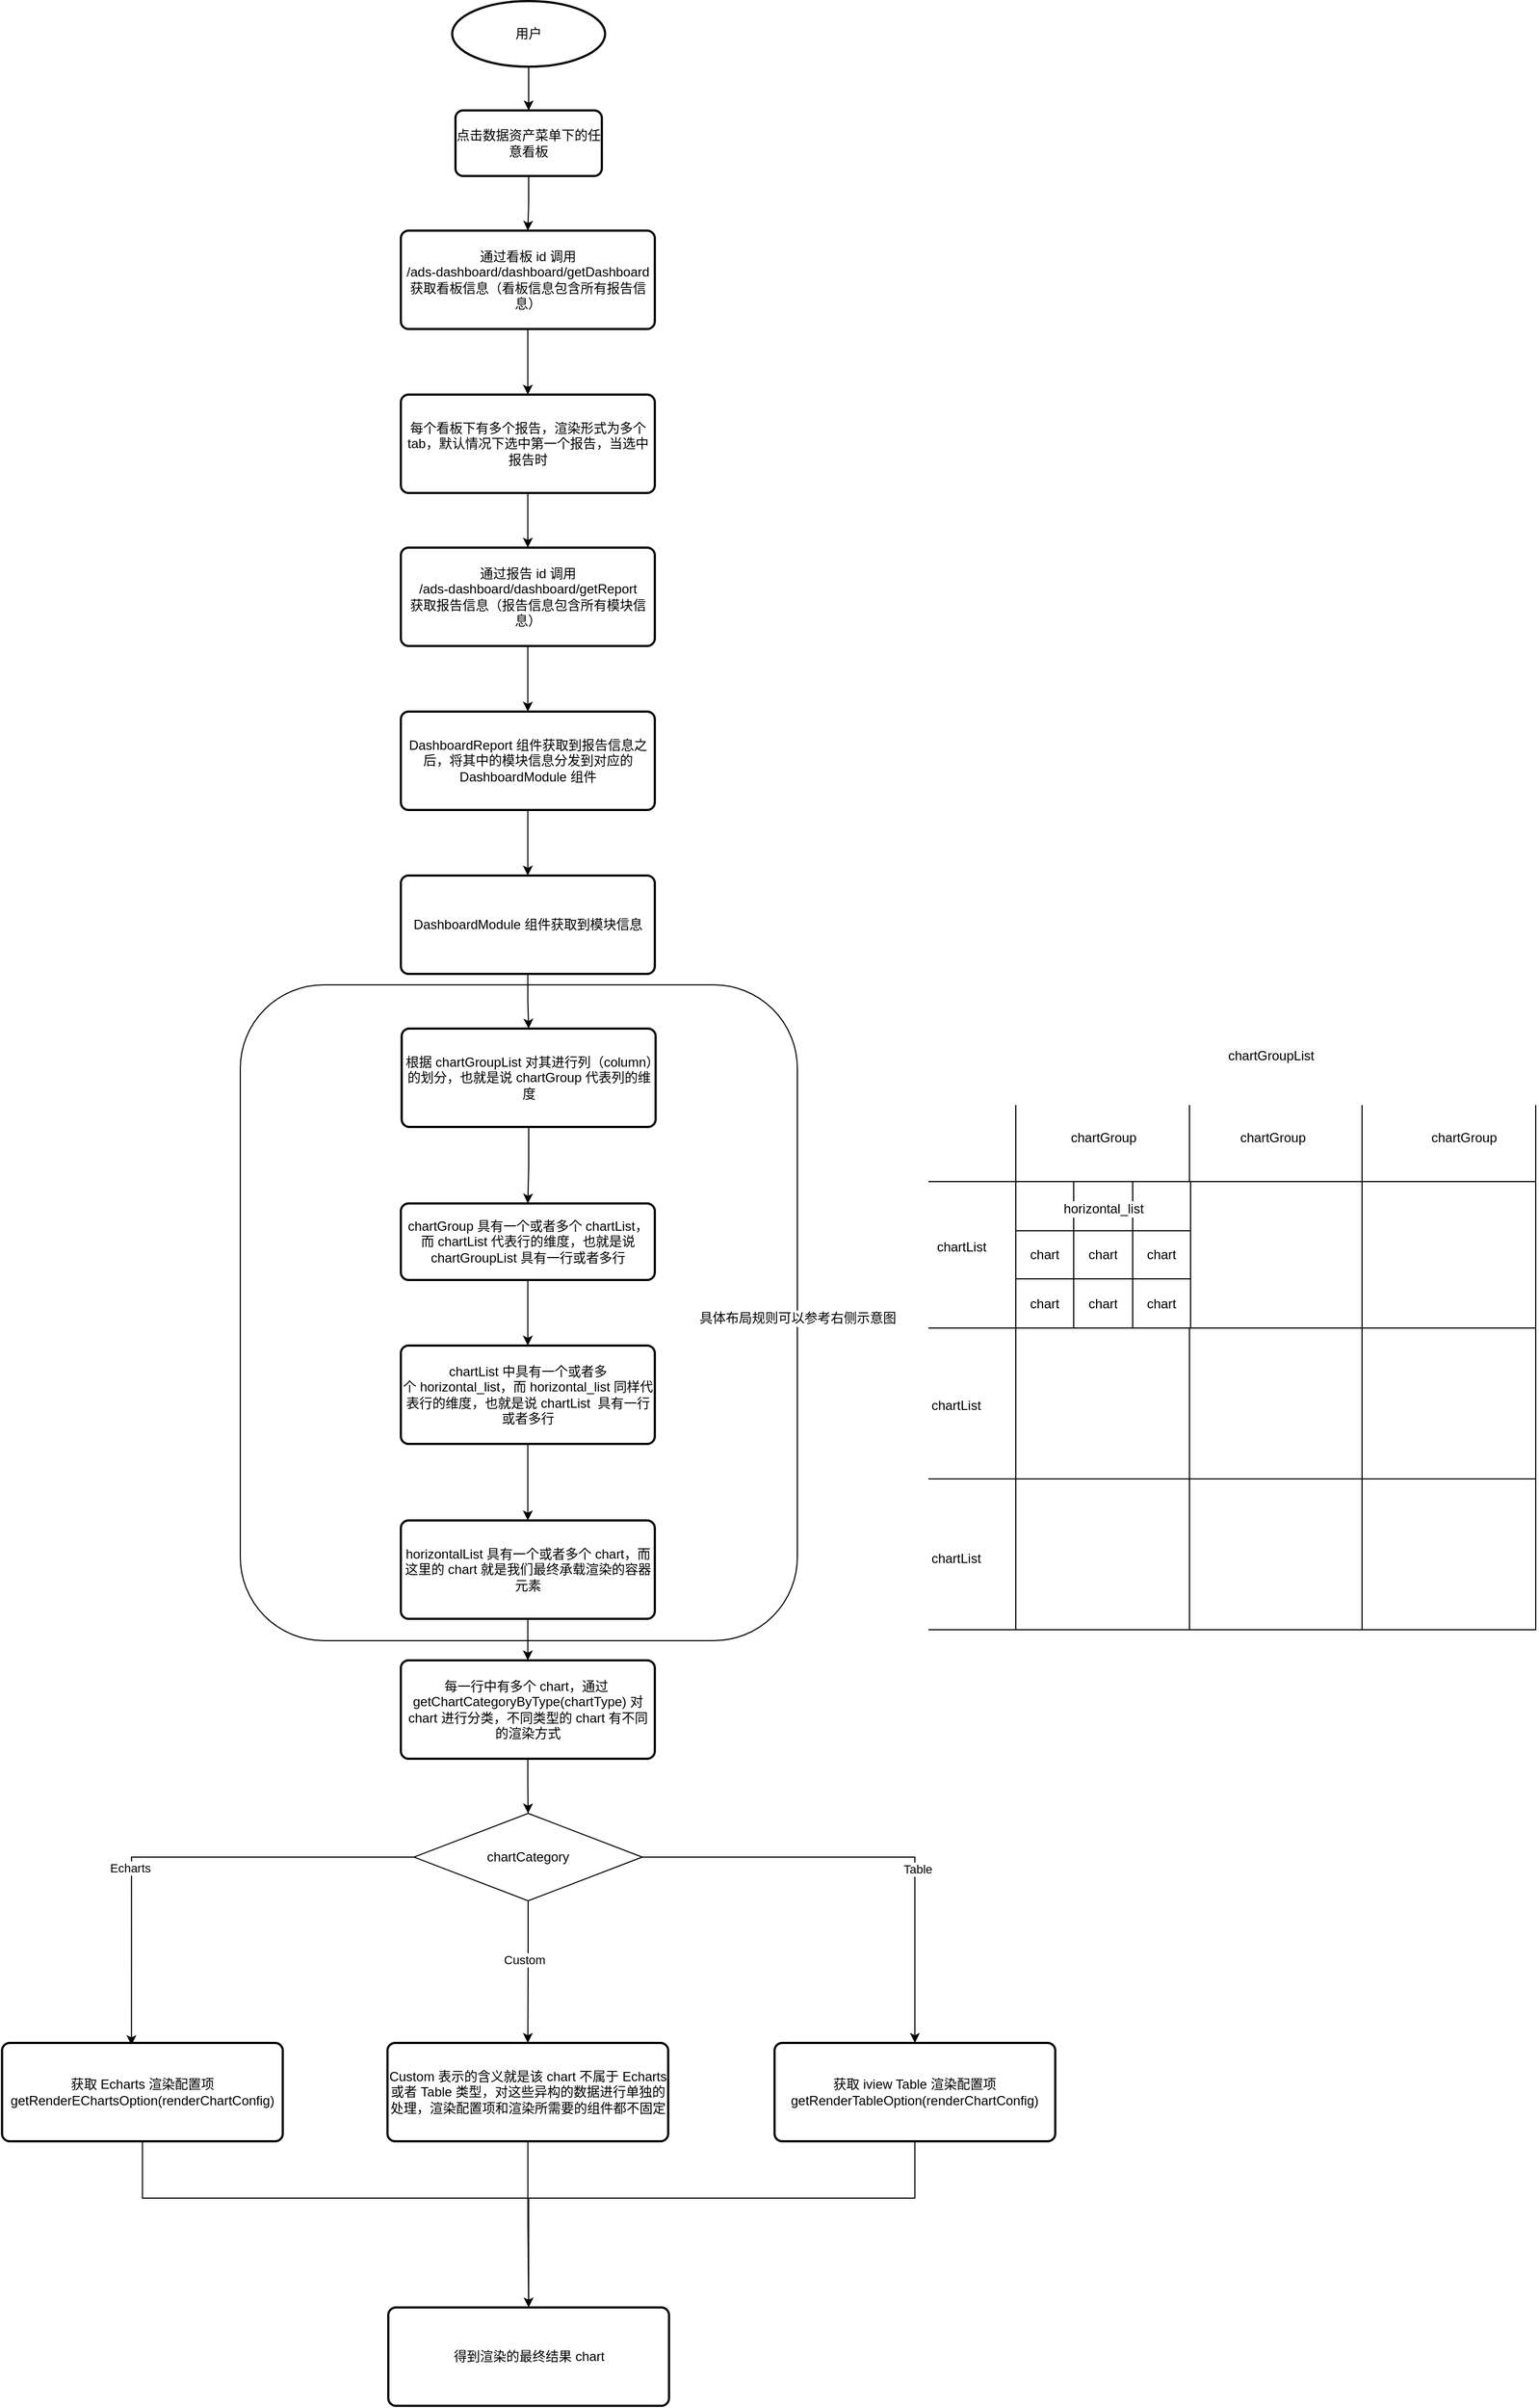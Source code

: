 <mxfile version="20.7.2" type="github" pages="5">
  <diagram id="p2z1zbN4ogXIeRbA9dGu" name="chart渲染流程图">
    <mxGraphModel dx="2310" dy="837" grid="1" gridSize="10" guides="1" tooltips="1" connect="1" arrows="1" fold="1" page="1" pageScale="1" pageWidth="827" pageHeight="1169" math="0" shadow="0">
      <root>
        <mxCell id="0" />
        <mxCell id="1" parent="0" />
        <mxCell id="jEBjZ_rGrw8j57a1j9So-45" value="" style="rounded=1;whiteSpace=wrap;html=1;labelBackgroundColor=#FFFFFF;fontColor=#000000;" parent="1" vertex="1">
          <mxGeometry x="150" y="1070" width="510" height="600" as="geometry" />
        </mxCell>
        <mxCell id="Q3qjlSnDNWgxYjctc4o0-1" style="edgeStyle=orthogonalEdgeStyle;rounded=0;orthogonalLoop=1;jettySize=auto;html=1;entryX=0.5;entryY=0;entryDx=0;entryDy=0;" parent="1" source="mEZ1tc_DkD5fEl3t15AL-23" target="mEZ1tc_DkD5fEl3t15AL-25" edge="1">
          <mxGeometry relative="1" as="geometry" />
        </mxCell>
        <mxCell id="mEZ1tc_DkD5fEl3t15AL-23" value="用户" style="strokeWidth=2;html=1;shape=mxgraph.flowchart.start_2;whiteSpace=wrap;" parent="1" vertex="1">
          <mxGeometry x="344" y="170" width="140" height="60" as="geometry" />
        </mxCell>
        <mxCell id="Q3qjlSnDNWgxYjctc4o0-2" style="edgeStyle=orthogonalEdgeStyle;rounded=0;orthogonalLoop=1;jettySize=auto;html=1;entryX=0.5;entryY=0;entryDx=0;entryDy=0;" parent="1" source="mEZ1tc_DkD5fEl3t15AL-25" target="mEZ1tc_DkD5fEl3t15AL-27" edge="1">
          <mxGeometry relative="1" as="geometry" />
        </mxCell>
        <mxCell id="mEZ1tc_DkD5fEl3t15AL-25" value="点击数据资产菜单下的任意看板" style="rounded=1;whiteSpace=wrap;html=1;absoluteArcSize=1;arcSize=14;strokeWidth=2;" parent="1" vertex="1">
          <mxGeometry x="347" y="270" width="134" height="60" as="geometry" />
        </mxCell>
        <mxCell id="Q3qjlSnDNWgxYjctc4o0-3" style="edgeStyle=orthogonalEdgeStyle;rounded=0;orthogonalLoop=1;jettySize=auto;html=1;entryX=0.5;entryY=0;entryDx=0;entryDy=0;" parent="1" source="mEZ1tc_DkD5fEl3t15AL-27" target="mEZ1tc_DkD5fEl3t15AL-28" edge="1">
          <mxGeometry relative="1" as="geometry" />
        </mxCell>
        <mxCell id="mEZ1tc_DkD5fEl3t15AL-27" value="通过看板 id 调用 &lt;br&gt;/ads-dashboard/dashboard/getDashboard 获取看板信息（看板信息包含所有报告信息）" style="rounded=1;whiteSpace=wrap;html=1;absoluteArcSize=1;arcSize=14;strokeWidth=2;" parent="1" vertex="1">
          <mxGeometry x="297" y="380" width="232.5" height="90" as="geometry" />
        </mxCell>
        <mxCell id="Q3qjlSnDNWgxYjctc4o0-4" style="edgeStyle=orthogonalEdgeStyle;rounded=0;orthogonalLoop=1;jettySize=auto;html=1;entryX=0.5;entryY=0;entryDx=0;entryDy=0;" parent="1" source="mEZ1tc_DkD5fEl3t15AL-28" target="mEZ1tc_DkD5fEl3t15AL-29" edge="1">
          <mxGeometry relative="1" as="geometry" />
        </mxCell>
        <mxCell id="mEZ1tc_DkD5fEl3t15AL-28" value="每个看板下有多个报告，渲染形式为多个 tab，默认情况下选中第一个报告，当选中报告时" style="rounded=1;whiteSpace=wrap;html=1;absoluteArcSize=1;arcSize=14;strokeWidth=2;" parent="1" vertex="1">
          <mxGeometry x="297" y="530" width="232.5" height="90" as="geometry" />
        </mxCell>
        <mxCell id="Q3qjlSnDNWgxYjctc4o0-5" style="edgeStyle=orthogonalEdgeStyle;rounded=0;orthogonalLoop=1;jettySize=auto;html=1;entryX=0.5;entryY=0;entryDx=0;entryDy=0;" parent="1" source="mEZ1tc_DkD5fEl3t15AL-29" target="mEZ1tc_DkD5fEl3t15AL-30" edge="1">
          <mxGeometry relative="1" as="geometry" />
        </mxCell>
        <mxCell id="mEZ1tc_DkD5fEl3t15AL-29" value="通过报告 id 调用&lt;br&gt;/ads-dashboard/dashboard/getReport &lt;br&gt;获取报告信息（报告信息包含所有模块信息）" style="rounded=1;whiteSpace=wrap;html=1;absoluteArcSize=1;arcSize=14;strokeWidth=2;" parent="1" vertex="1">
          <mxGeometry x="297" y="670" width="232.5" height="90" as="geometry" />
        </mxCell>
        <mxCell id="Q3qjlSnDNWgxYjctc4o0-6" style="edgeStyle=orthogonalEdgeStyle;rounded=0;orthogonalLoop=1;jettySize=auto;html=1;entryX=0.5;entryY=0;entryDx=0;entryDy=0;" parent="1" source="mEZ1tc_DkD5fEl3t15AL-30" target="mEZ1tc_DkD5fEl3t15AL-31" edge="1">
          <mxGeometry relative="1" as="geometry" />
        </mxCell>
        <mxCell id="mEZ1tc_DkD5fEl3t15AL-30" value="DashboardReport 组件获取到报告信息之后，将其中的模块信息分发到对应的DashboardModule 组件" style="rounded=1;whiteSpace=wrap;html=1;absoluteArcSize=1;arcSize=14;strokeWidth=2;" parent="1" vertex="1">
          <mxGeometry x="297" y="820" width="232.5" height="90" as="geometry" />
        </mxCell>
        <mxCell id="Q3qjlSnDNWgxYjctc4o0-7" style="edgeStyle=orthogonalEdgeStyle;rounded=0;orthogonalLoop=1;jettySize=auto;html=1;entryX=0.5;entryY=0;entryDx=0;entryDy=0;" parent="1" source="mEZ1tc_DkD5fEl3t15AL-31" target="mEZ1tc_DkD5fEl3t15AL-32" edge="1">
          <mxGeometry relative="1" as="geometry" />
        </mxCell>
        <mxCell id="mEZ1tc_DkD5fEl3t15AL-31" value="DashboardModule 组件获取到模块信息" style="rounded=1;whiteSpace=wrap;html=1;absoluteArcSize=1;arcSize=14;strokeWidth=2;" parent="1" vertex="1">
          <mxGeometry x="297" y="970" width="232.5" height="90" as="geometry" />
        </mxCell>
        <mxCell id="4uhROTKW4WrlrpFnSnR8-2" style="edgeStyle=orthogonalEdgeStyle;rounded=0;orthogonalLoop=1;jettySize=auto;html=1;entryX=0.5;entryY=0;entryDx=0;entryDy=0;" parent="1" source="mEZ1tc_DkD5fEl3t15AL-32" target="4uhROTKW4WrlrpFnSnR8-1" edge="1">
          <mxGeometry relative="1" as="geometry" />
        </mxCell>
        <mxCell id="mEZ1tc_DkD5fEl3t15AL-32" value="根据 chartGroupList 对其进行列（column）的划分，也就是说 chartGroup 代表列的维度" style="rounded=1;whiteSpace=wrap;html=1;absoluteArcSize=1;arcSize=14;strokeWidth=2;" parent="1" vertex="1">
          <mxGeometry x="297.75" y="1110" width="232.5" height="90" as="geometry" />
        </mxCell>
        <mxCell id="Q3qjlSnDNWgxYjctc4o0-9" style="edgeStyle=orthogonalEdgeStyle;rounded=0;orthogonalLoop=1;jettySize=auto;html=1;entryX=0.5;entryY=0;entryDx=0;entryDy=0;" parent="1" source="mEZ1tc_DkD5fEl3t15AL-33" target="mEZ1tc_DkD5fEl3t15AL-34" edge="1">
          <mxGeometry relative="1" as="geometry" />
        </mxCell>
        <mxCell id="mEZ1tc_DkD5fEl3t15AL-33" value="horizontalList 具有一个或者多个 chart，而这里的 chart 就是我们最终承载渲染的容器元素" style="rounded=1;whiteSpace=wrap;html=1;absoluteArcSize=1;arcSize=14;strokeWidth=2;" parent="1" vertex="1">
          <mxGeometry x="297" y="1560" width="232.5" height="90" as="geometry" />
        </mxCell>
        <mxCell id="Q3qjlSnDNWgxYjctc4o0-10" style="edgeStyle=orthogonalEdgeStyle;rounded=0;orthogonalLoop=1;jettySize=auto;html=1;entryX=0.5;entryY=0;entryDx=0;entryDy=0;" parent="1" source="mEZ1tc_DkD5fEl3t15AL-34" target="mEZ1tc_DkD5fEl3t15AL-35" edge="1">
          <mxGeometry relative="1" as="geometry" />
        </mxCell>
        <mxCell id="mEZ1tc_DkD5fEl3t15AL-34" value="每一行中有多个 chart，通过&amp;nbsp; getChartCategoryByType(chartType) 对 chart 进行分类，不同类型的 chart 有不同的渲染方式" style="rounded=1;whiteSpace=wrap;html=1;absoluteArcSize=1;arcSize=14;strokeWidth=2;" parent="1" vertex="1">
          <mxGeometry x="297" y="1688" width="232.5" height="90" as="geometry" />
        </mxCell>
        <mxCell id="mEZ1tc_DkD5fEl3t15AL-37" style="edgeStyle=orthogonalEdgeStyle;rounded=0;orthogonalLoop=1;jettySize=auto;html=1;entryX=0.461;entryY=0.022;entryDx=0;entryDy=0;entryPerimeter=0;" parent="1" source="mEZ1tc_DkD5fEl3t15AL-35" target="mEZ1tc_DkD5fEl3t15AL-36" edge="1">
          <mxGeometry relative="1" as="geometry" />
        </mxCell>
        <mxCell id="mEZ1tc_DkD5fEl3t15AL-46" value="Echarts" style="edgeLabel;html=1;align=center;verticalAlign=middle;resizable=0;points=[];" parent="mEZ1tc_DkD5fEl3t15AL-37" vertex="1" connectable="0">
          <mxGeometry x="0.167" y="3" relative="1" as="geometry">
            <mxPoint x="-9" y="7" as="offset" />
          </mxGeometry>
        </mxCell>
        <mxCell id="mEZ1tc_DkD5fEl3t15AL-39" style="edgeStyle=orthogonalEdgeStyle;rounded=0;orthogonalLoop=1;jettySize=auto;html=1;" parent="1" source="mEZ1tc_DkD5fEl3t15AL-35" target="mEZ1tc_DkD5fEl3t15AL-38" edge="1">
          <mxGeometry relative="1" as="geometry" />
        </mxCell>
        <mxCell id="mEZ1tc_DkD5fEl3t15AL-41" value="Table" style="edgeLabel;html=1;align=center;verticalAlign=middle;resizable=0;points=[];" parent="mEZ1tc_DkD5fEl3t15AL-39" vertex="1" connectable="0">
          <mxGeometry x="0.24" y="2" relative="1" as="geometry">
            <mxPoint as="offset" />
          </mxGeometry>
        </mxCell>
        <mxCell id="mEZ1tc_DkD5fEl3t15AL-48" style="edgeStyle=orthogonalEdgeStyle;rounded=0;orthogonalLoop=1;jettySize=auto;html=1;entryX=0.5;entryY=0;entryDx=0;entryDy=0;" parent="1" source="mEZ1tc_DkD5fEl3t15AL-35" target="mEZ1tc_DkD5fEl3t15AL-47" edge="1">
          <mxGeometry relative="1" as="geometry" />
        </mxCell>
        <mxCell id="mEZ1tc_DkD5fEl3t15AL-49" value="Custom" style="edgeLabel;html=1;align=center;verticalAlign=middle;resizable=0;points=[];" parent="mEZ1tc_DkD5fEl3t15AL-48" vertex="1" connectable="0">
          <mxGeometry x="-0.181" y="-4" relative="1" as="geometry">
            <mxPoint as="offset" />
          </mxGeometry>
        </mxCell>
        <mxCell id="mEZ1tc_DkD5fEl3t15AL-35" value="chartCategory" style="rhombus;whiteSpace=wrap;html=1;" parent="1" vertex="1">
          <mxGeometry x="309" y="1828" width="209" height="80" as="geometry" />
        </mxCell>
        <mxCell id="B3xCw35l-Vq6H4uGJdPE-2" style="edgeStyle=orthogonalEdgeStyle;rounded=0;orthogonalLoop=1;jettySize=auto;html=1;entryX=0.5;entryY=0;entryDx=0;entryDy=0;fontColor=#000000;endArrow=none;endFill=0;" parent="1" source="mEZ1tc_DkD5fEl3t15AL-36" target="mEZ1tc_DkD5fEl3t15AL-50" edge="1">
          <mxGeometry relative="1" as="geometry">
            <Array as="points">
              <mxPoint x="60" y="2180" />
              <mxPoint x="414" y="2180" />
            </Array>
          </mxGeometry>
        </mxCell>
        <mxCell id="mEZ1tc_DkD5fEl3t15AL-36" value="获取 Echarts 渲染配置项getRenderEChartsOption(renderChartConfig)" style="rounded=1;whiteSpace=wrap;html=1;absoluteArcSize=1;arcSize=14;strokeWidth=2;" parent="1" vertex="1">
          <mxGeometry x="-68.12" y="2038" width="257" height="90" as="geometry" />
        </mxCell>
        <mxCell id="B3xCw35l-Vq6H4uGJdPE-1" style="edgeStyle=orthogonalEdgeStyle;rounded=0;orthogonalLoop=1;jettySize=auto;html=1;entryX=0.5;entryY=0;entryDx=0;entryDy=0;fontColor=#000000;endArrow=none;endFill=0;" parent="1" source="mEZ1tc_DkD5fEl3t15AL-38" target="mEZ1tc_DkD5fEl3t15AL-50" edge="1">
          <mxGeometry relative="1" as="geometry">
            <Array as="points">
              <mxPoint x="768" y="2180" />
              <mxPoint x="414" y="2180" />
            </Array>
          </mxGeometry>
        </mxCell>
        <mxCell id="mEZ1tc_DkD5fEl3t15AL-38" value="获取 iview Table 渲染配置项getRenderTableOption(renderChartConfig)" style="rounded=1;whiteSpace=wrap;html=1;absoluteArcSize=1;arcSize=14;strokeWidth=2;" parent="1" vertex="1">
          <mxGeometry x="639.13" y="2038" width="257" height="90" as="geometry" />
        </mxCell>
        <mxCell id="mEZ1tc_DkD5fEl3t15AL-54" style="edgeStyle=orthogonalEdgeStyle;rounded=0;orthogonalLoop=1;jettySize=auto;html=1;entryX=0.5;entryY=0;entryDx=0;entryDy=0;" parent="1" source="mEZ1tc_DkD5fEl3t15AL-47" target="mEZ1tc_DkD5fEl3t15AL-50" edge="1">
          <mxGeometry relative="1" as="geometry" />
        </mxCell>
        <mxCell id="mEZ1tc_DkD5fEl3t15AL-47" value="Custom 表示的含义就是该 chart 不属于 Echarts 或者 Table 类型，对这些异构的数据进行单独的处理，渲染配置项和渲染所需要的组件都不固定" style="rounded=1;whiteSpace=wrap;html=1;absoluteArcSize=1;arcSize=14;strokeWidth=2;" parent="1" vertex="1">
          <mxGeometry x="284.75" y="2038" width="257" height="90" as="geometry" />
        </mxCell>
        <mxCell id="mEZ1tc_DkD5fEl3t15AL-50" value="得到渲染的最终结果 chart" style="rounded=1;whiteSpace=wrap;html=1;absoluteArcSize=1;arcSize=14;strokeWidth=2;" parent="1" vertex="1">
          <mxGeometry x="285.5" y="2280" width="257" height="90" as="geometry" />
        </mxCell>
        <mxCell id="ikdmHqkjZkrT0IUosxYv-1" value="" style="edgeStyle=none;rounded=0;orthogonalLoop=1;jettySize=auto;html=1;" edge="1" parent="1" source="4uhROTKW4WrlrpFnSnR8-1" target="4uhROTKW4WrlrpFnSnR8-3">
          <mxGeometry relative="1" as="geometry" />
        </mxCell>
        <mxCell id="4uhROTKW4WrlrpFnSnR8-1" value="chartGroup 具有一个或者多个 chartList，而 chartList 代表行的维度，也就是说 chartGroupList 具有一行或者多行" style="rounded=1;whiteSpace=wrap;html=1;absoluteArcSize=1;arcSize=14;strokeWidth=2;" parent="1" vertex="1">
          <mxGeometry x="297" y="1270" width="232.5" height="70" as="geometry" />
        </mxCell>
        <mxCell id="ikdmHqkjZkrT0IUosxYv-2" value="" style="edgeStyle=none;rounded=0;orthogonalLoop=1;jettySize=auto;html=1;" edge="1" parent="1" source="4uhROTKW4WrlrpFnSnR8-3" target="mEZ1tc_DkD5fEl3t15AL-33">
          <mxGeometry relative="1" as="geometry" />
        </mxCell>
        <mxCell id="4uhROTKW4WrlrpFnSnR8-3" value="chartList 中具有一个或者多个&amp;nbsp;&lt;span style=&quot;background-color: rgb(255, 255, 255);&quot;&gt;horizontal_list，而&amp;nbsp;&lt;/span&gt;&lt;span style=&quot;background-color: rgb(255, 255, 255);&quot;&gt;horizontal_list 同样代表行的维度，也就是说&amp;nbsp;&lt;/span&gt;chartList&amp;nbsp; 具有一行或者多行" style="rounded=1;whiteSpace=wrap;html=1;absoluteArcSize=1;arcSize=14;strokeWidth=2;" parent="1" vertex="1">
          <mxGeometry x="297" y="1400" width="232.5" height="90" as="geometry" />
        </mxCell>
        <mxCell id="jEBjZ_rGrw8j57a1j9So-1" value="" style="shape=table;html=1;whiteSpace=wrap;startSize=0;container=1;collapsible=0;childLayout=tableLayout;" parent="1" vertex="1">
          <mxGeometry x="860" y="1250" width="476" height="410" as="geometry" />
        </mxCell>
        <mxCell id="jEBjZ_rGrw8j57a1j9So-2" value="" style="shape=tableRow;horizontal=0;startSize=0;swimlaneHead=0;swimlaneBody=0;top=0;left=0;bottom=0;right=0;collapsible=0;dropTarget=0;fillColor=none;points=[[0,0.5],[1,0.5]];portConstraint=eastwest;" parent="jEBjZ_rGrw8j57a1j9So-1" vertex="1">
          <mxGeometry width="476" height="134" as="geometry" />
        </mxCell>
        <mxCell id="jEBjZ_rGrw8j57a1j9So-3" value="" style="shape=partialRectangle;html=1;whiteSpace=wrap;connectable=0;fillColor=none;top=0;left=0;bottom=0;right=0;overflow=hidden;" parent="jEBjZ_rGrw8j57a1j9So-2" vertex="1">
          <mxGeometry width="159" height="134" as="geometry">
            <mxRectangle width="159" height="134" as="alternateBounds" />
          </mxGeometry>
        </mxCell>
        <mxCell id="jEBjZ_rGrw8j57a1j9So-4" value="" style="shape=partialRectangle;html=1;whiteSpace=wrap;connectable=0;fillColor=none;top=0;left=0;bottom=0;right=0;overflow=hidden;" parent="jEBjZ_rGrw8j57a1j9So-2" vertex="1">
          <mxGeometry x="159" width="158" height="134" as="geometry">
            <mxRectangle width="158" height="134" as="alternateBounds" />
          </mxGeometry>
        </mxCell>
        <mxCell id="jEBjZ_rGrw8j57a1j9So-5" value="" style="shape=partialRectangle;html=1;whiteSpace=wrap;connectable=0;fillColor=none;top=0;left=0;bottom=0;right=0;overflow=hidden;" parent="jEBjZ_rGrw8j57a1j9So-2" vertex="1">
          <mxGeometry x="317" width="159" height="134" as="geometry">
            <mxRectangle width="159" height="134" as="alternateBounds" />
          </mxGeometry>
        </mxCell>
        <mxCell id="jEBjZ_rGrw8j57a1j9So-6" value="" style="shape=tableRow;horizontal=0;startSize=0;swimlaneHead=0;swimlaneBody=0;top=0;left=0;bottom=0;right=0;collapsible=0;dropTarget=0;fillColor=none;points=[[0,0.5],[1,0.5]];portConstraint=eastwest;" parent="jEBjZ_rGrw8j57a1j9So-1" vertex="1">
          <mxGeometry y="134" width="476" height="138" as="geometry" />
        </mxCell>
        <mxCell id="jEBjZ_rGrw8j57a1j9So-7" value="" style="shape=partialRectangle;html=1;whiteSpace=wrap;connectable=0;fillColor=none;top=0;left=0;bottom=0;right=0;overflow=hidden;" parent="jEBjZ_rGrw8j57a1j9So-6" vertex="1">
          <mxGeometry width="159" height="138" as="geometry">
            <mxRectangle width="159" height="138" as="alternateBounds" />
          </mxGeometry>
        </mxCell>
        <mxCell id="jEBjZ_rGrw8j57a1j9So-8" value="" style="shape=partialRectangle;html=1;whiteSpace=wrap;connectable=0;fillColor=none;top=0;left=0;bottom=0;right=0;overflow=hidden;" parent="jEBjZ_rGrw8j57a1j9So-6" vertex="1">
          <mxGeometry x="159" width="158" height="138" as="geometry">
            <mxRectangle width="158" height="138" as="alternateBounds" />
          </mxGeometry>
        </mxCell>
        <mxCell id="jEBjZ_rGrw8j57a1j9So-9" value="" style="shape=partialRectangle;html=1;whiteSpace=wrap;connectable=0;fillColor=none;top=0;left=0;bottom=0;right=0;overflow=hidden;" parent="jEBjZ_rGrw8j57a1j9So-6" vertex="1">
          <mxGeometry x="317" width="159" height="138" as="geometry">
            <mxRectangle width="159" height="138" as="alternateBounds" />
          </mxGeometry>
        </mxCell>
        <mxCell id="jEBjZ_rGrw8j57a1j9So-10" value="" style="shape=tableRow;horizontal=0;startSize=0;swimlaneHead=0;swimlaneBody=0;top=0;left=0;bottom=0;right=0;collapsible=0;dropTarget=0;fillColor=none;points=[[0,0.5],[1,0.5]];portConstraint=eastwest;" parent="jEBjZ_rGrw8j57a1j9So-1" vertex="1">
          <mxGeometry y="272" width="476" height="138" as="geometry" />
        </mxCell>
        <mxCell id="jEBjZ_rGrw8j57a1j9So-11" value="" style="shape=partialRectangle;html=1;whiteSpace=wrap;connectable=0;fillColor=none;top=0;left=0;bottom=0;right=0;overflow=hidden;" parent="jEBjZ_rGrw8j57a1j9So-10" vertex="1">
          <mxGeometry width="159" height="138" as="geometry">
            <mxRectangle width="159" height="138" as="alternateBounds" />
          </mxGeometry>
        </mxCell>
        <mxCell id="jEBjZ_rGrw8j57a1j9So-12" value="" style="shape=partialRectangle;html=1;whiteSpace=wrap;connectable=0;fillColor=none;top=0;left=0;bottom=0;right=0;overflow=hidden;" parent="jEBjZ_rGrw8j57a1j9So-10" vertex="1">
          <mxGeometry x="159" width="158" height="138" as="geometry">
            <mxRectangle width="158" height="138" as="alternateBounds" />
          </mxGeometry>
        </mxCell>
        <mxCell id="jEBjZ_rGrw8j57a1j9So-13" value="" style="shape=partialRectangle;html=1;whiteSpace=wrap;connectable=0;fillColor=none;top=0;left=0;bottom=0;right=0;overflow=hidden;pointerEvents=1;" parent="jEBjZ_rGrw8j57a1j9So-10" vertex="1">
          <mxGeometry x="317" width="159" height="138" as="geometry">
            <mxRectangle width="159" height="138" as="alternateBounds" />
          </mxGeometry>
        </mxCell>
        <mxCell id="jEBjZ_rGrw8j57a1j9So-14" value="" style="edgeStyle=none;orthogonalLoop=1;jettySize=auto;html=1;rounded=0;endArrow=none;endFill=0;" parent="1" edge="1">
          <mxGeometry width="80" relative="1" as="geometry">
            <mxPoint x="860" y="1250" as="sourcePoint" />
            <mxPoint x="860" y="1180" as="targetPoint" />
            <Array as="points" />
          </mxGeometry>
        </mxCell>
        <mxCell id="jEBjZ_rGrw8j57a1j9So-15" value="" style="edgeStyle=none;orthogonalLoop=1;jettySize=auto;html=1;rounded=0;endArrow=none;endFill=0;" parent="1" edge="1">
          <mxGeometry width="80" relative="1" as="geometry">
            <mxPoint x="1019" y="1250" as="sourcePoint" />
            <mxPoint x="1019" y="1180" as="targetPoint" />
            <Array as="points" />
          </mxGeometry>
        </mxCell>
        <mxCell id="jEBjZ_rGrw8j57a1j9So-16" value="" style="edgeStyle=none;orthogonalLoop=1;jettySize=auto;html=1;rounded=0;endArrow=none;endFill=0;" parent="1" edge="1">
          <mxGeometry width="80" relative="1" as="geometry">
            <mxPoint x="1177" y="1250" as="sourcePoint" />
            <mxPoint x="1177" y="1180" as="targetPoint" />
            <Array as="points" />
          </mxGeometry>
        </mxCell>
        <mxCell id="jEBjZ_rGrw8j57a1j9So-17" value="" style="edgeStyle=none;orthogonalLoop=1;jettySize=auto;html=1;rounded=0;endArrow=none;endFill=0;" parent="1" edge="1">
          <mxGeometry width="80" relative="1" as="geometry">
            <mxPoint x="1336" y="1250" as="sourcePoint" />
            <mxPoint x="1336" y="1180" as="targetPoint" />
            <Array as="points" />
          </mxGeometry>
        </mxCell>
        <mxCell id="jEBjZ_rGrw8j57a1j9So-18" value="" style="edgeStyle=none;orthogonalLoop=1;jettySize=auto;html=1;rounded=0;endArrow=none;endFill=0;" parent="1" edge="1">
          <mxGeometry width="80" relative="1" as="geometry">
            <mxPoint x="780" y="1384" as="sourcePoint" />
            <mxPoint x="860" y="1384" as="targetPoint" />
            <Array as="points" />
          </mxGeometry>
        </mxCell>
        <mxCell id="jEBjZ_rGrw8j57a1j9So-19" value="" style="edgeStyle=none;orthogonalLoop=1;jettySize=auto;html=1;rounded=0;endArrow=none;endFill=0;" parent="1" edge="1">
          <mxGeometry width="80" relative="1" as="geometry">
            <mxPoint x="780" y="1522" as="sourcePoint" />
            <mxPoint x="860" y="1522" as="targetPoint" />
            <Array as="points" />
          </mxGeometry>
        </mxCell>
        <mxCell id="jEBjZ_rGrw8j57a1j9So-20" value="" style="edgeStyle=none;orthogonalLoop=1;jettySize=auto;html=1;rounded=0;endArrow=none;endFill=0;" parent="1" edge="1">
          <mxGeometry width="80" relative="1" as="geometry">
            <mxPoint x="780" y="1660" as="sourcePoint" />
            <mxPoint x="860" y="1660" as="targetPoint" />
            <Array as="points" />
          </mxGeometry>
        </mxCell>
        <mxCell id="jEBjZ_rGrw8j57a1j9So-21" value="" style="edgeStyle=none;orthogonalLoop=1;jettySize=auto;html=1;rounded=0;endArrow=none;endFill=0;" parent="1" edge="1">
          <mxGeometry width="80" relative="1" as="geometry">
            <mxPoint x="780" y="1250" as="sourcePoint" />
            <mxPoint x="860" y="1250" as="targetPoint" />
            <Array as="points" />
          </mxGeometry>
        </mxCell>
        <mxCell id="jEBjZ_rGrw8j57a1j9So-22" value="chartGroup" style="text;html=1;resizable=0;autosize=1;align=center;verticalAlign=middle;points=[];fillColor=none;strokeColor=none;rounded=0;" parent="1" vertex="1">
          <mxGeometry x="1055" y="1195" width="80" height="30" as="geometry" />
        </mxCell>
        <mxCell id="jEBjZ_rGrw8j57a1j9So-23" value="chartGroup" style="text;html=1;resizable=0;autosize=1;align=center;verticalAlign=middle;points=[];fillColor=none;strokeColor=none;rounded=0;" parent="1" vertex="1">
          <mxGeometry x="900" y="1195" width="80" height="30" as="geometry" />
        </mxCell>
        <mxCell id="jEBjZ_rGrw8j57a1j9So-24" value="chartGroup" style="text;html=1;resizable=0;autosize=1;align=center;verticalAlign=middle;points=[];fillColor=none;strokeColor=none;rounded=0;" parent="1" vertex="1">
          <mxGeometry x="1230" y="1195" width="80" height="30" as="geometry" />
        </mxCell>
        <mxCell id="jEBjZ_rGrw8j57a1j9So-25" value="chartList" style="text;html=1;align=center;verticalAlign=middle;resizable=0;points=[];autosize=1;strokeColor=none;fillColor=none;" parent="1" vertex="1">
          <mxGeometry x="775" y="1295" width="70" height="30" as="geometry" />
        </mxCell>
        <mxCell id="jEBjZ_rGrw8j57a1j9So-26" value="chartList" style="text;html=1;align=center;verticalAlign=middle;resizable=0;points=[];autosize=1;strokeColor=none;fillColor=none;" parent="1" vertex="1">
          <mxGeometry x="770" y="1440" width="70" height="30" as="geometry" />
        </mxCell>
        <mxCell id="jEBjZ_rGrw8j57a1j9So-27" value="chartList" style="text;html=1;align=center;verticalAlign=middle;resizable=0;points=[];autosize=1;strokeColor=none;fillColor=none;" parent="1" vertex="1">
          <mxGeometry x="770" y="1580" width="70" height="30" as="geometry" />
        </mxCell>
        <mxCell id="jEBjZ_rGrw8j57a1j9So-28" value="" style="shape=table;html=1;whiteSpace=wrap;startSize=0;container=1;collapsible=0;childLayout=tableLayout;labelBackgroundColor=#FFFFFF;fontColor=#000000;" parent="1" vertex="1">
          <mxGeometry x="860" y="1250" width="160" height="134" as="geometry" />
        </mxCell>
        <mxCell id="jEBjZ_rGrw8j57a1j9So-29" value="" style="shape=tableRow;horizontal=0;startSize=0;swimlaneHead=0;swimlaneBody=0;top=0;left=0;bottom=0;right=0;collapsible=0;dropTarget=0;fillColor=none;points=[[0,0.5],[1,0.5]];portConstraint=eastwest;labelBackgroundColor=#FFFFFF;fontColor=#000000;" parent="jEBjZ_rGrw8j57a1j9So-28" vertex="1">
          <mxGeometry width="160" height="45" as="geometry" />
        </mxCell>
        <mxCell id="jEBjZ_rGrw8j57a1j9So-30" value="" style="shape=partialRectangle;html=1;whiteSpace=wrap;connectable=0;fillColor=none;top=0;left=0;bottom=0;right=0;overflow=hidden;labelBackgroundColor=#FFFFFF;fontColor=#000000;" parent="jEBjZ_rGrw8j57a1j9So-29" vertex="1">
          <mxGeometry width="53" height="45" as="geometry">
            <mxRectangle width="53" height="45" as="alternateBounds" />
          </mxGeometry>
        </mxCell>
        <mxCell id="jEBjZ_rGrw8j57a1j9So-31" value="" style="shape=partialRectangle;html=1;whiteSpace=wrap;connectable=0;fillColor=none;top=0;left=0;bottom=0;right=0;overflow=hidden;labelBackgroundColor=#FFFFFF;fontColor=#000000;" parent="jEBjZ_rGrw8j57a1j9So-29" vertex="1">
          <mxGeometry x="53" width="54" height="45" as="geometry">
            <mxRectangle width="54" height="45" as="alternateBounds" />
          </mxGeometry>
        </mxCell>
        <mxCell id="jEBjZ_rGrw8j57a1j9So-32" value="" style="shape=partialRectangle;html=1;whiteSpace=wrap;connectable=0;fillColor=none;top=0;left=0;bottom=0;right=0;overflow=hidden;labelBackgroundColor=#FFFFFF;fontColor=#000000;" parent="jEBjZ_rGrw8j57a1j9So-29" vertex="1">
          <mxGeometry x="107" width="53" height="45" as="geometry">
            <mxRectangle width="53" height="45" as="alternateBounds" />
          </mxGeometry>
        </mxCell>
        <mxCell id="jEBjZ_rGrw8j57a1j9So-33" value="" style="shape=tableRow;horizontal=0;startSize=0;swimlaneHead=0;swimlaneBody=0;top=0;left=0;bottom=0;right=0;collapsible=0;dropTarget=0;fillColor=none;points=[[0,0.5],[1,0.5]];portConstraint=eastwest;labelBackgroundColor=#FFFFFF;fontColor=#000000;" parent="jEBjZ_rGrw8j57a1j9So-28" vertex="1">
          <mxGeometry y="45" width="160" height="44" as="geometry" />
        </mxCell>
        <mxCell id="jEBjZ_rGrw8j57a1j9So-34" value="chart" style="shape=partialRectangle;html=1;whiteSpace=wrap;connectable=0;fillColor=none;top=0;left=0;bottom=0;right=0;overflow=hidden;labelBackgroundColor=#FFFFFF;fontColor=#000000;" parent="jEBjZ_rGrw8j57a1j9So-33" vertex="1">
          <mxGeometry width="53" height="44" as="geometry">
            <mxRectangle width="53" height="44" as="alternateBounds" />
          </mxGeometry>
        </mxCell>
        <mxCell id="jEBjZ_rGrw8j57a1j9So-35" value="chart" style="shape=partialRectangle;html=1;whiteSpace=wrap;connectable=0;fillColor=none;top=0;left=0;bottom=0;right=0;overflow=hidden;labelBackgroundColor=#FFFFFF;fontColor=#000000;" parent="jEBjZ_rGrw8j57a1j9So-33" vertex="1">
          <mxGeometry x="53" width="54" height="44" as="geometry">
            <mxRectangle width="54" height="44" as="alternateBounds" />
          </mxGeometry>
        </mxCell>
        <mxCell id="jEBjZ_rGrw8j57a1j9So-36" value="chart" style="shape=partialRectangle;html=1;whiteSpace=wrap;connectable=0;fillColor=none;top=0;left=0;bottom=0;right=0;overflow=hidden;labelBackgroundColor=#FFFFFF;fontColor=#000000;" parent="jEBjZ_rGrw8j57a1j9So-33" vertex="1">
          <mxGeometry x="107" width="53" height="44" as="geometry">
            <mxRectangle width="53" height="44" as="alternateBounds" />
          </mxGeometry>
        </mxCell>
        <mxCell id="jEBjZ_rGrw8j57a1j9So-37" value="" style="shape=tableRow;horizontal=0;startSize=0;swimlaneHead=0;swimlaneBody=0;top=0;left=0;bottom=0;right=0;collapsible=0;dropTarget=0;fillColor=none;points=[[0,0.5],[1,0.5]];portConstraint=eastwest;labelBackgroundColor=#FFFFFF;fontColor=#000000;" parent="jEBjZ_rGrw8j57a1j9So-28" vertex="1">
          <mxGeometry y="89" width="160" height="45" as="geometry" />
        </mxCell>
        <mxCell id="jEBjZ_rGrw8j57a1j9So-38" value="chart" style="shape=partialRectangle;html=1;whiteSpace=wrap;connectable=0;fillColor=none;top=0;left=0;bottom=0;right=0;overflow=hidden;labelBackgroundColor=#FFFFFF;fontColor=#000000;" parent="jEBjZ_rGrw8j57a1j9So-37" vertex="1">
          <mxGeometry width="53" height="45" as="geometry">
            <mxRectangle width="53" height="45" as="alternateBounds" />
          </mxGeometry>
        </mxCell>
        <mxCell id="jEBjZ_rGrw8j57a1j9So-39" value="chart" style="shape=partialRectangle;html=1;whiteSpace=wrap;connectable=0;fillColor=none;top=0;left=0;bottom=0;right=0;overflow=hidden;labelBackgroundColor=#FFFFFF;fontColor=#000000;" parent="jEBjZ_rGrw8j57a1j9So-37" vertex="1">
          <mxGeometry x="53" width="54" height="45" as="geometry">
            <mxRectangle width="54" height="45" as="alternateBounds" />
          </mxGeometry>
        </mxCell>
        <mxCell id="jEBjZ_rGrw8j57a1j9So-40" value="chart" style="shape=partialRectangle;html=1;whiteSpace=wrap;connectable=0;fillColor=none;top=0;left=0;bottom=0;right=0;overflow=hidden;pointerEvents=1;labelBackgroundColor=#FFFFFF;fontColor=#000000;" parent="jEBjZ_rGrw8j57a1j9So-37" vertex="1">
          <mxGeometry x="107" width="53" height="45" as="geometry">
            <mxRectangle width="53" height="45" as="alternateBounds" />
          </mxGeometry>
        </mxCell>
        <mxCell id="jEBjZ_rGrw8j57a1j9So-41" value="horizontal_list" style="text;html=1;resizable=0;autosize=1;align=center;verticalAlign=middle;points=[];fillColor=none;strokeColor=none;rounded=0;labelBackgroundColor=#FFFFFF;fontColor=#000000;" parent="1" vertex="1">
          <mxGeometry x="890" y="1260" width="100" height="30" as="geometry" />
        </mxCell>
        <mxCell id="jEBjZ_rGrw8j57a1j9So-42" value="&lt;span style=&quot;background-color: rgb(248, 249, 250);&quot;&gt;chartGroupList&amp;nbsp;&lt;/span&gt;" style="text;html=1;resizable=0;autosize=1;align=center;verticalAlign=middle;points=[];fillColor=none;strokeColor=none;rounded=0;labelBackgroundColor=#FFFFFF;fontColor=#000000;" parent="1" vertex="1">
          <mxGeometry x="1040" y="1120" width="110" height="30" as="geometry" />
        </mxCell>
        <mxCell id="jEBjZ_rGrw8j57a1j9So-46" value="具体布局规则可以参考右侧示意图" style="text;html=1;resizable=0;autosize=1;align=center;verticalAlign=middle;points=[];fillColor=none;strokeColor=none;rounded=0;labelBackgroundColor=#FFFFFF;fontColor=#000000;" parent="1" vertex="1">
          <mxGeometry x="560" y="1360" width="200" height="30" as="geometry" />
        </mxCell>
      </root>
    </mxGraphModel>
  </diagram>
  <diagram id="ayUcEbYWO1mxlzOugHag" name="用户点击查看 dashboard 时序图">
    <mxGraphModel dx="1483" dy="837" grid="1" gridSize="10" guides="1" tooltips="1" connect="1" arrows="1" fold="1" page="1" pageScale="1" pageWidth="827" pageHeight="1169" math="0" shadow="0">
      <root>
        <mxCell id="0" />
        <mxCell id="1" parent="0" />
        <mxCell id="7Qaus-57F_pzgionE2Ez-1" value="前端" style="shape=umlLifeline;participant=umlActor;perimeter=lifelinePerimeter;whiteSpace=wrap;html=1;container=1;collapsible=0;recursiveResize=0;verticalAlign=top;spacingTop=36;outlineConnect=0;" vertex="1" parent="1">
          <mxGeometry x="445" y="210" width="30" height="800" as="geometry" />
        </mxCell>
        <mxCell id="7Qaus-57F_pzgionE2Ez-2" value="" style="points=[];perimeter=orthogonalPerimeter;rounded=0;shadow=0;strokeWidth=1;" vertex="1" parent="7Qaus-57F_pzgionE2Ez-1">
          <mxGeometry x="10" y="80" width="10" height="670" as="geometry" />
        </mxCell>
        <mxCell id="7Qaus-57F_pzgionE2Ez-3" value="&lt;pre style=&quot;font-family: &amp;quot;JetBrains Mono&amp;quot;, monospace; font-size: 13.5pt;&quot;&gt;&lt;span style=&quot;background-color: rgb(255, 255, 255);&quot;&gt;Dashboard&lt;/span&gt;&lt;/pre&gt;" style="shape=umlLifeline;perimeter=lifelinePerimeter;whiteSpace=wrap;html=1;container=1;collapsible=0;recursiveResize=0;outlineConnect=0;" vertex="1" parent="1">
          <mxGeometry x="795" y="200" width="100" height="800" as="geometry" />
        </mxCell>
        <mxCell id="7Qaus-57F_pzgionE2Ez-4" value="" style="html=1;points=[];perimeter=orthogonalPerimeter;labelBackgroundColor=#FFFFFF;fontColor=#000000;" vertex="1" parent="7Qaus-57F_pzgionE2Ez-3">
          <mxGeometry x="45" y="130" width="10" height="630" as="geometry" />
        </mxCell>
        <mxCell id="4oqH9PfmzQVTGZYobijz-7" value="" style="html=1;points=[];perimeter=orthogonalPerimeter;" vertex="1" parent="7Qaus-57F_pzgionE2Ez-3">
          <mxGeometry x="51" y="220" width="10" height="40" as="geometry" />
        </mxCell>
        <mxCell id="4oqH9PfmzQVTGZYobijz-8" value="&lt;span style=&quot;border-color: var(--border-color); font-size: 12px; text-align: center; background-color: rgb(251, 251, 251);&quot;&gt;通过看板 id 调用&lt;/span&gt;&lt;br style=&quot;border-color: var(--border-color); font-size: 12px; text-align: center; background-color: rgb(251, 251, 251);&quot;&gt;&lt;span style=&quot;border-color: var(--border-color); font-size: 12px; text-align: center; background-color: rgb(251, 251, 251);&quot;&gt;/ads-dashboard/dashboard/getDashboard&lt;br style=&quot;border-color: var(--border-color);&quot;&gt;获取看板信息&lt;/span&gt;" style="edgeStyle=orthogonalEdgeStyle;html=1;align=left;spacingLeft=2;endArrow=block;rounded=0;entryX=1;entryY=0;" edge="1" target="4oqH9PfmzQVTGZYobijz-7" parent="7Qaus-57F_pzgionE2Ez-3">
          <mxGeometry relative="1" as="geometry">
            <mxPoint x="56" y="200" as="sourcePoint" />
            <Array as="points">
              <mxPoint x="86" y="200" />
            </Array>
          </mxGeometry>
        </mxCell>
        <mxCell id="7Qaus-57F_pzgionE2Ez-13" value="&lt;pre style=&quot;font-family: &amp;quot;JetBrains Mono&amp;quot;, monospace; font-size: 13.5pt;&quot;&gt;&lt;span style=&quot;background-color: rgb(255, 255, 255);&quot;&gt;Dashboard Report&lt;/span&gt;&lt;/pre&gt;" style="shape=umlLifeline;perimeter=lifelinePerimeter;whiteSpace=wrap;html=1;container=1;collapsible=0;recursiveResize=0;outlineConnect=0;" vertex="1" parent="1">
          <mxGeometry x="1210" y="200" width="100" height="800" as="geometry" />
        </mxCell>
        <mxCell id="7Qaus-57F_pzgionE2Ez-14" value="" style="html=1;points=[];perimeter=orthogonalPerimeter;labelBackgroundColor=#FFFFFF;fontColor=#000000;" vertex="1" parent="7Qaus-57F_pzgionE2Ez-13">
          <mxGeometry x="45" y="340" width="10" height="420" as="geometry" />
        </mxCell>
        <mxCell id="4oqH9PfmzQVTGZYobijz-14" value="" style="html=1;points=[];perimeter=orthogonalPerimeter;" vertex="1" parent="7Qaus-57F_pzgionE2Ez-13">
          <mxGeometry x="51" y="428" width="10" height="40" as="geometry" />
        </mxCell>
        <mxCell id="4oqH9PfmzQVTGZYobijz-15" value="&lt;span style=&quot;font-size: 12px; text-align: center; background-color: rgb(251, 251, 251);&quot;&gt;通过报告 id&amp;nbsp;&lt;/span&gt;&lt;span style=&quot;border-color: var(--border-color); font-size: 12px; text-align: center; background-color: rgb(251, 251, 251);&quot;&gt;调用&lt;/span&gt;&lt;br style=&quot;border-color: var(--border-color); font-size: 12px; text-align: center; background-color: rgb(251, 251, 251);&quot;&gt;&lt;span style=&quot;border-color: var(--border-color); font-size: 12px; text-align: center; background-color: rgb(251, 251, 251);&quot;&gt;/ads-dashboard/dashboard/getReport&lt;/span&gt;&lt;br style=&quot;border-color: var(--border-color); font-size: 12px; text-align: center; background-color: rgb(251, 251, 251);&quot;&gt;&lt;span style=&quot;border-color: var(--border-color); font-size: 12px; text-align: center; background-color: rgb(251, 251, 251);&quot;&gt;获取报告信息&lt;/span&gt;" style="edgeStyle=orthogonalEdgeStyle;html=1;align=left;spacingLeft=2;endArrow=block;rounded=0;entryX=1;entryY=0;" edge="1" target="4oqH9PfmzQVTGZYobijz-14" parent="7Qaus-57F_pzgionE2Ez-13">
          <mxGeometry relative="1" as="geometry">
            <mxPoint x="56" y="408" as="sourcePoint" />
            <Array as="points">
              <mxPoint x="86" y="408" />
            </Array>
          </mxGeometry>
        </mxCell>
        <mxCell id="TXaBGqMWN0VPTX7nn9tp-6" value="" style="html=1;verticalAlign=bottom;endArrow=block;rounded=0;labelBackgroundColor=#FFFFFF;fontColor=#000000;" edge="1" parent="7Qaus-57F_pzgionE2Ez-13">
          <mxGeometry width="80" relative="1" as="geometry">
            <mxPoint x="55" y="550" as="sourcePoint" />
            <mxPoint x="440" y="550" as="targetPoint" />
          </mxGeometry>
        </mxCell>
        <mxCell id="7Qaus-57F_pzgionE2Ez-17" value="将渲染好的看板返回给用户" style="html=1;verticalAlign=bottom;endArrow=open;dashed=1;endSize=8;rounded=0;labelBackgroundColor=#FFFFFF;fontColor=#000000;" edge="1" parent="1">
          <mxGeometry relative="1" as="geometry">
            <mxPoint x="835" y="960" as="sourcePoint" />
            <mxPoint x="465" y="960" as="targetPoint" />
            <Array as="points">
              <mxPoint x="595" y="960" />
            </Array>
          </mxGeometry>
        </mxCell>
        <mxCell id="7Qaus-57F_pzgionE2Ez-18" value="&lt;span style=&quot;font-size: 12px; background-color: rgb(251, 251, 251);&quot;&gt;点击数据资产菜单下的任意看板&lt;/span&gt;" style="html=1;verticalAlign=bottom;endArrow=block;rounded=0;labelBackgroundColor=#FFFFFF;fontColor=#000000;" edge="1" parent="1">
          <mxGeometry width="80" relative="1" as="geometry">
            <mxPoint x="465" y="330" as="sourcePoint" />
            <mxPoint x="841" y="330" as="targetPoint" />
          </mxGeometry>
        </mxCell>
        <mxCell id="3uZYUsjHMspOrYEC7CPV-1" value="&lt;span style=&quot;&quot;&gt;&lt;br&gt;&lt;/span&gt;" style="text;html=1;align=center;verticalAlign=middle;resizable=0;points=[];autosize=1;strokeColor=none;fillColor=none;" vertex="1" parent="1">
          <mxGeometry x="1035" y="385" width="20" height="30" as="geometry" />
        </mxCell>
        <mxCell id="3uZYUsjHMspOrYEC7CPV-2" value="&lt;pre style=&quot;font-family: &amp;quot;JetBrains Mono&amp;quot;, monospace; font-size: 13.5pt;&quot;&gt;&lt;span style=&quot;background-color: rgb(255, 255, 255);&quot;&gt;Dashboard Module&lt;/span&gt;&lt;/pre&gt;" style="shape=umlLifeline;perimeter=lifelinePerimeter;whiteSpace=wrap;html=1;container=1;collapsible=0;recursiveResize=0;outlineConnect=0;" vertex="1" parent="1">
          <mxGeometry x="1604" y="200" width="100" height="800" as="geometry" />
        </mxCell>
        <mxCell id="3uZYUsjHMspOrYEC7CPV-3" value="" style="html=1;points=[];perimeter=orthogonalPerimeter;labelBackgroundColor=#FFFFFF;fontColor=#000000;" vertex="1" parent="3uZYUsjHMspOrYEC7CPV-2">
          <mxGeometry x="45" y="550" width="10" height="210" as="geometry" />
        </mxCell>
        <mxCell id="TXaBGqMWN0VPTX7nn9tp-2" value="" style="html=1;verticalAlign=bottom;endArrow=block;rounded=0;labelBackgroundColor=#FFFFFF;fontColor=#000000;" edge="1" parent="1">
          <mxGeometry width="80" relative="1" as="geometry">
            <mxPoint x="850" y="540" as="sourcePoint" />
            <mxPoint x="1256.5" y="540" as="targetPoint" />
          </mxGeometry>
        </mxCell>
        <mxCell id="4oqH9PfmzQVTGZYobijz-4" value="将渲染好的模块组合成报告返回给看板" style="html=1;verticalAlign=bottom;endArrow=open;dashed=1;endSize=8;rounded=0;labelBackgroundColor=#FFFFFF;fontColor=#000000;" edge="1" parent="1">
          <mxGeometry relative="1" as="geometry">
            <mxPoint x="1310" y="960" as="sourcePoint" />
            <mxPoint x="850" y="960" as="targetPoint" />
            <Array as="points">
              <mxPoint x="1070" y="960" />
            </Array>
          </mxGeometry>
        </mxCell>
        <mxCell id="4oqH9PfmzQVTGZYobijz-5" value="将渲染好的模块返回给报告" style="html=1;verticalAlign=bottom;endArrow=open;dashed=1;endSize=8;rounded=0;labelBackgroundColor=#FFFFFF;fontColor=#000000;exitX=0.06;exitY=1;exitDx=0;exitDy=0;exitPerimeter=0;" edge="1" parent="1">
          <mxGeometry relative="1" as="geometry">
            <mxPoint x="1647.6" y="960" as="sourcePoint" />
            <mxPoint x="1268" y="960" as="targetPoint" />
            <Array as="points">
              <mxPoint x="1437" y="960" />
            </Array>
          </mxGeometry>
        </mxCell>
        <mxCell id="4oqH9PfmzQVTGZYobijz-10" value="将看板信息中的报告 id 传递给报告" style="text;html=1;align=center;verticalAlign=middle;resizable=0;points=[];autosize=1;strokeColor=none;fillColor=none;" vertex="1" parent="1">
          <mxGeometry x="940" y="510" width="210" height="30" as="geometry" />
        </mxCell>
        <mxCell id="4oqH9PfmzQVTGZYobijz-13" value="&lt;span style=&quot;&quot;&gt;&lt;br&gt;&lt;/span&gt;" style="text;html=1;align=center;verticalAlign=middle;resizable=0;points=[];autosize=1;strokeColor=none;fillColor=none;" vertex="1" parent="1">
          <mxGeometry x="1045" y="395" width="20" height="30" as="geometry" />
        </mxCell>
        <mxCell id="X0CXsqKMWTTsBJdVQHXQ-1" value="将其中的模块信息分发到对应的 DashboardModule&amp;nbsp;" style="text;html=1;align=center;verticalAlign=middle;resizable=0;points=[];autosize=1;strokeColor=none;fillColor=none;" vertex="1" parent="1">
          <mxGeometry x="1310" y="720" width="300" height="30" as="geometry" />
        </mxCell>
      </root>
    </mxGraphModel>
  </diagram>
  <diagram id="qt3qi4hyU4aanpfrSqZj" name="DashboardModule具体渲染逻辑">
    <mxGraphModel dx="2310" dy="837" grid="1" gridSize="10" guides="1" tooltips="1" connect="1" arrows="1" fold="1" page="1" pageScale="1" pageWidth="827" pageHeight="1169" math="0" shadow="0">
      <root>
        <mxCell id="0" />
        <mxCell id="1" parent="0" />
        <mxCell id="ytSC75tZ5hGYx8qlLUPL-1" value="" style="rounded=1;whiteSpace=wrap;html=1;labelBackgroundColor=#FFFFFF;fontColor=#000000;" vertex="1" parent="1">
          <mxGeometry x="150" y="1070" width="510" height="600" as="geometry" />
        </mxCell>
        <mxCell id="ytSC75tZ5hGYx8qlLUPL-2" style="edgeStyle=orthogonalEdgeStyle;rounded=0;orthogonalLoop=1;jettySize=auto;html=1;entryX=0.5;entryY=0;entryDx=0;entryDy=0;" edge="1" parent="1" source="ytSC75tZ5hGYx8qlLUPL-3" target="ytSC75tZ5hGYx8qlLUPL-5">
          <mxGeometry relative="1" as="geometry" />
        </mxCell>
        <mxCell id="ytSC75tZ5hGYx8qlLUPL-3" value="DashboardModule 组件获取到模块信息" style="rounded=1;whiteSpace=wrap;html=1;absoluteArcSize=1;arcSize=14;strokeWidth=2;" vertex="1" parent="1">
          <mxGeometry x="297" y="970" width="232.5" height="90" as="geometry" />
        </mxCell>
        <mxCell id="ytSC75tZ5hGYx8qlLUPL-4" style="edgeStyle=orthogonalEdgeStyle;rounded=0;orthogonalLoop=1;jettySize=auto;html=1;entryX=0.5;entryY=0;entryDx=0;entryDy=0;" edge="1" parent="1" source="ytSC75tZ5hGYx8qlLUPL-5" target="ytSC75tZ5hGYx8qlLUPL-25">
          <mxGeometry relative="1" as="geometry" />
        </mxCell>
        <mxCell id="ytSC75tZ5hGYx8qlLUPL-5" value="根据 chartGroupList 对其进行列（column）的划分，也就是说 chartGroup 代表列的维度" style="rounded=1;whiteSpace=wrap;html=1;absoluteArcSize=1;arcSize=14;strokeWidth=2;" vertex="1" parent="1">
          <mxGeometry x="297.75" y="1110" width="232.5" height="90" as="geometry" />
        </mxCell>
        <mxCell id="ytSC75tZ5hGYx8qlLUPL-6" style="edgeStyle=orthogonalEdgeStyle;rounded=0;orthogonalLoop=1;jettySize=auto;html=1;entryX=0.5;entryY=0;entryDx=0;entryDy=0;" edge="1" parent="1" source="ytSC75tZ5hGYx8qlLUPL-7" target="ytSC75tZ5hGYx8qlLUPL-9">
          <mxGeometry relative="1" as="geometry" />
        </mxCell>
        <mxCell id="ytSC75tZ5hGYx8qlLUPL-7" value="horizontalList 具有一个或者多个 chart，而这里的 chart 就是我们最终承载渲染的容器元素" style="rounded=1;whiteSpace=wrap;html=1;absoluteArcSize=1;arcSize=14;strokeWidth=2;" vertex="1" parent="1">
          <mxGeometry x="297" y="1560" width="232.5" height="90" as="geometry" />
        </mxCell>
        <mxCell id="ytSC75tZ5hGYx8qlLUPL-8" style="edgeStyle=orthogonalEdgeStyle;rounded=0;orthogonalLoop=1;jettySize=auto;html=1;entryX=0.5;entryY=0;entryDx=0;entryDy=0;" edge="1" parent="1" source="ytSC75tZ5hGYx8qlLUPL-9" target="ytSC75tZ5hGYx8qlLUPL-16">
          <mxGeometry relative="1" as="geometry" />
        </mxCell>
        <mxCell id="ytSC75tZ5hGYx8qlLUPL-9" value="每一行中有多个 chart，通过&amp;nbsp; getChartCategoryByType(chartType) 对 chart 进行分类，不同类型的 chart 有不同的渲染方式" style="rounded=1;whiteSpace=wrap;html=1;absoluteArcSize=1;arcSize=14;strokeWidth=2;" vertex="1" parent="1">
          <mxGeometry x="297" y="1688" width="232.5" height="90" as="geometry" />
        </mxCell>
        <mxCell id="ytSC75tZ5hGYx8qlLUPL-10" style="edgeStyle=orthogonalEdgeStyle;rounded=0;orthogonalLoop=1;jettySize=auto;html=1;entryX=0.461;entryY=0.022;entryDx=0;entryDy=0;entryPerimeter=0;" edge="1" parent="1" source="ytSC75tZ5hGYx8qlLUPL-16" target="ytSC75tZ5hGYx8qlLUPL-18">
          <mxGeometry relative="1" as="geometry" />
        </mxCell>
        <mxCell id="ytSC75tZ5hGYx8qlLUPL-11" value="Echarts" style="edgeLabel;html=1;align=center;verticalAlign=middle;resizable=0;points=[];" vertex="1" connectable="0" parent="ytSC75tZ5hGYx8qlLUPL-10">
          <mxGeometry x="0.167" y="3" relative="1" as="geometry">
            <mxPoint x="-9" y="7" as="offset" />
          </mxGeometry>
        </mxCell>
        <mxCell id="ytSC75tZ5hGYx8qlLUPL-12" style="edgeStyle=orthogonalEdgeStyle;rounded=0;orthogonalLoop=1;jettySize=auto;html=1;" edge="1" parent="1" source="ytSC75tZ5hGYx8qlLUPL-16" target="ytSC75tZ5hGYx8qlLUPL-20">
          <mxGeometry relative="1" as="geometry" />
        </mxCell>
        <mxCell id="ytSC75tZ5hGYx8qlLUPL-13" value="Table" style="edgeLabel;html=1;align=center;verticalAlign=middle;resizable=0;points=[];" vertex="1" connectable="0" parent="ytSC75tZ5hGYx8qlLUPL-12">
          <mxGeometry x="0.24" y="2" relative="1" as="geometry">
            <mxPoint as="offset" />
          </mxGeometry>
        </mxCell>
        <mxCell id="ytSC75tZ5hGYx8qlLUPL-14" style="edgeStyle=orthogonalEdgeStyle;rounded=0;orthogonalLoop=1;jettySize=auto;html=1;entryX=0.5;entryY=0;entryDx=0;entryDy=0;" edge="1" parent="1" source="ytSC75tZ5hGYx8qlLUPL-16" target="ytSC75tZ5hGYx8qlLUPL-22">
          <mxGeometry relative="1" as="geometry" />
        </mxCell>
        <mxCell id="ytSC75tZ5hGYx8qlLUPL-15" value="Custom" style="edgeLabel;html=1;align=center;verticalAlign=middle;resizable=0;points=[];" vertex="1" connectable="0" parent="ytSC75tZ5hGYx8qlLUPL-14">
          <mxGeometry x="-0.181" y="-4" relative="1" as="geometry">
            <mxPoint as="offset" />
          </mxGeometry>
        </mxCell>
        <mxCell id="ytSC75tZ5hGYx8qlLUPL-16" value="chartCategory" style="rhombus;whiteSpace=wrap;html=1;" vertex="1" parent="1">
          <mxGeometry x="309" y="1828" width="209" height="80" as="geometry" />
        </mxCell>
        <mxCell id="ytSC75tZ5hGYx8qlLUPL-17" style="edgeStyle=orthogonalEdgeStyle;rounded=0;orthogonalLoop=1;jettySize=auto;html=1;entryX=0.5;entryY=0;entryDx=0;entryDy=0;fontColor=#000000;endArrow=none;endFill=0;" edge="1" parent="1" source="ytSC75tZ5hGYx8qlLUPL-18" target="ytSC75tZ5hGYx8qlLUPL-23">
          <mxGeometry relative="1" as="geometry">
            <Array as="points">
              <mxPoint x="60" y="2180" />
              <mxPoint x="414" y="2180" />
            </Array>
          </mxGeometry>
        </mxCell>
        <mxCell id="ytSC75tZ5hGYx8qlLUPL-18" value="获取 Echarts 渲染配置项getRenderEChartsOption(renderChartConfig)" style="rounded=1;whiteSpace=wrap;html=1;absoluteArcSize=1;arcSize=14;strokeWidth=2;" vertex="1" parent="1">
          <mxGeometry x="-68.12" y="2038" width="257" height="90" as="geometry" />
        </mxCell>
        <mxCell id="ytSC75tZ5hGYx8qlLUPL-19" style="edgeStyle=orthogonalEdgeStyle;rounded=0;orthogonalLoop=1;jettySize=auto;html=1;entryX=0.5;entryY=0;entryDx=0;entryDy=0;fontColor=#000000;endArrow=none;endFill=0;" edge="1" parent="1" source="ytSC75tZ5hGYx8qlLUPL-20" target="ytSC75tZ5hGYx8qlLUPL-23">
          <mxGeometry relative="1" as="geometry">
            <Array as="points">
              <mxPoint x="768" y="2180" />
              <mxPoint x="414" y="2180" />
            </Array>
          </mxGeometry>
        </mxCell>
        <mxCell id="ytSC75tZ5hGYx8qlLUPL-20" value="获取 iview Table 渲染配置项getRenderTableOption(renderChartConfig)" style="rounded=1;whiteSpace=wrap;html=1;absoluteArcSize=1;arcSize=14;strokeWidth=2;" vertex="1" parent="1">
          <mxGeometry x="639.13" y="2038" width="257" height="90" as="geometry" />
        </mxCell>
        <mxCell id="ytSC75tZ5hGYx8qlLUPL-21" style="edgeStyle=orthogonalEdgeStyle;rounded=0;orthogonalLoop=1;jettySize=auto;html=1;entryX=0.5;entryY=0;entryDx=0;entryDy=0;" edge="1" parent="1" source="ytSC75tZ5hGYx8qlLUPL-22" target="ytSC75tZ5hGYx8qlLUPL-23">
          <mxGeometry relative="1" as="geometry" />
        </mxCell>
        <mxCell id="ytSC75tZ5hGYx8qlLUPL-22" value="Custom 表示的含义就是该 chart 不属于 Echarts 或者 Table 类型，对这些异构的数据进行单独的处理，渲染配置项和渲染所需要的组件都不固定" style="rounded=1;whiteSpace=wrap;html=1;absoluteArcSize=1;arcSize=14;strokeWidth=2;" vertex="1" parent="1">
          <mxGeometry x="284.75" y="2038" width="257" height="90" as="geometry" />
        </mxCell>
        <mxCell id="ytSC75tZ5hGYx8qlLUPL-23" value="得到渲染的最终结果 chart" style="rounded=1;whiteSpace=wrap;html=1;absoluteArcSize=1;arcSize=14;strokeWidth=2;" vertex="1" parent="1">
          <mxGeometry x="285.5" y="2280" width="257" height="90" as="geometry" />
        </mxCell>
        <mxCell id="ytSC75tZ5hGYx8qlLUPL-24" value="" style="edgeStyle=none;rounded=0;orthogonalLoop=1;jettySize=auto;html=1;" edge="1" parent="1" source="ytSC75tZ5hGYx8qlLUPL-25" target="ytSC75tZ5hGYx8qlLUPL-27">
          <mxGeometry relative="1" as="geometry" />
        </mxCell>
        <mxCell id="ytSC75tZ5hGYx8qlLUPL-25" value="chartGroup 具有一个或者多个 chartList，而 chartList 代表行的维度，也就是说 chartGroupList 具有一行或者多行" style="rounded=1;whiteSpace=wrap;html=1;absoluteArcSize=1;arcSize=14;strokeWidth=2;" vertex="1" parent="1">
          <mxGeometry x="297" y="1270" width="232.5" height="70" as="geometry" />
        </mxCell>
        <mxCell id="ytSC75tZ5hGYx8qlLUPL-26" value="" style="edgeStyle=none;rounded=0;orthogonalLoop=1;jettySize=auto;html=1;" edge="1" parent="1" source="ytSC75tZ5hGYx8qlLUPL-27" target="ytSC75tZ5hGYx8qlLUPL-7">
          <mxGeometry relative="1" as="geometry" />
        </mxCell>
        <mxCell id="ytSC75tZ5hGYx8qlLUPL-27" value="chartList 中具有一个或者多个&amp;nbsp;&lt;span style=&quot;background-color: rgb(255, 255, 255);&quot;&gt;horizontal_list，而&amp;nbsp;&lt;/span&gt;&lt;span style=&quot;background-color: rgb(255, 255, 255);&quot;&gt;horizontal_list 同样代表行的维度，也就是说&amp;nbsp;&lt;/span&gt;chartList&amp;nbsp; 具有一行或者多行" style="rounded=1;whiteSpace=wrap;html=1;absoluteArcSize=1;arcSize=14;strokeWidth=2;" vertex="1" parent="1">
          <mxGeometry x="297" y="1400" width="232.5" height="90" as="geometry" />
        </mxCell>
        <mxCell id="ytSC75tZ5hGYx8qlLUPL-28" value="" style="shape=table;html=1;whiteSpace=wrap;startSize=0;container=1;collapsible=0;childLayout=tableLayout;" vertex="1" parent="1">
          <mxGeometry x="860" y="1250" width="476" height="410" as="geometry" />
        </mxCell>
        <mxCell id="ytSC75tZ5hGYx8qlLUPL-29" value="" style="shape=tableRow;horizontal=0;startSize=0;swimlaneHead=0;swimlaneBody=0;top=0;left=0;bottom=0;right=0;collapsible=0;dropTarget=0;fillColor=none;points=[[0,0.5],[1,0.5]];portConstraint=eastwest;" vertex="1" parent="ytSC75tZ5hGYx8qlLUPL-28">
          <mxGeometry width="476" height="134" as="geometry" />
        </mxCell>
        <mxCell id="ytSC75tZ5hGYx8qlLUPL-30" value="" style="shape=partialRectangle;html=1;whiteSpace=wrap;connectable=0;fillColor=none;top=0;left=0;bottom=0;right=0;overflow=hidden;" vertex="1" parent="ytSC75tZ5hGYx8qlLUPL-29">
          <mxGeometry width="159" height="134" as="geometry">
            <mxRectangle width="159" height="134" as="alternateBounds" />
          </mxGeometry>
        </mxCell>
        <mxCell id="ytSC75tZ5hGYx8qlLUPL-31" value="" style="shape=partialRectangle;html=1;whiteSpace=wrap;connectable=0;fillColor=none;top=0;left=0;bottom=0;right=0;overflow=hidden;" vertex="1" parent="ytSC75tZ5hGYx8qlLUPL-29">
          <mxGeometry x="159" width="158" height="134" as="geometry">
            <mxRectangle width="158" height="134" as="alternateBounds" />
          </mxGeometry>
        </mxCell>
        <mxCell id="ytSC75tZ5hGYx8qlLUPL-32" value="" style="shape=partialRectangle;html=1;whiteSpace=wrap;connectable=0;fillColor=none;top=0;left=0;bottom=0;right=0;overflow=hidden;" vertex="1" parent="ytSC75tZ5hGYx8qlLUPL-29">
          <mxGeometry x="317" width="159" height="134" as="geometry">
            <mxRectangle width="159" height="134" as="alternateBounds" />
          </mxGeometry>
        </mxCell>
        <mxCell id="ytSC75tZ5hGYx8qlLUPL-33" value="" style="shape=tableRow;horizontal=0;startSize=0;swimlaneHead=0;swimlaneBody=0;top=0;left=0;bottom=0;right=0;collapsible=0;dropTarget=0;fillColor=none;points=[[0,0.5],[1,0.5]];portConstraint=eastwest;" vertex="1" parent="ytSC75tZ5hGYx8qlLUPL-28">
          <mxGeometry y="134" width="476" height="138" as="geometry" />
        </mxCell>
        <mxCell id="ytSC75tZ5hGYx8qlLUPL-34" value="" style="shape=partialRectangle;html=1;whiteSpace=wrap;connectable=0;fillColor=none;top=0;left=0;bottom=0;right=0;overflow=hidden;" vertex="1" parent="ytSC75tZ5hGYx8qlLUPL-33">
          <mxGeometry width="159" height="138" as="geometry">
            <mxRectangle width="159" height="138" as="alternateBounds" />
          </mxGeometry>
        </mxCell>
        <mxCell id="ytSC75tZ5hGYx8qlLUPL-35" value="" style="shape=partialRectangle;html=1;whiteSpace=wrap;connectable=0;fillColor=none;top=0;left=0;bottom=0;right=0;overflow=hidden;" vertex="1" parent="ytSC75tZ5hGYx8qlLUPL-33">
          <mxGeometry x="159" width="158" height="138" as="geometry">
            <mxRectangle width="158" height="138" as="alternateBounds" />
          </mxGeometry>
        </mxCell>
        <mxCell id="ytSC75tZ5hGYx8qlLUPL-36" value="" style="shape=partialRectangle;html=1;whiteSpace=wrap;connectable=0;fillColor=none;top=0;left=0;bottom=0;right=0;overflow=hidden;" vertex="1" parent="ytSC75tZ5hGYx8qlLUPL-33">
          <mxGeometry x="317" width="159" height="138" as="geometry">
            <mxRectangle width="159" height="138" as="alternateBounds" />
          </mxGeometry>
        </mxCell>
        <mxCell id="ytSC75tZ5hGYx8qlLUPL-37" value="" style="shape=tableRow;horizontal=0;startSize=0;swimlaneHead=0;swimlaneBody=0;top=0;left=0;bottom=0;right=0;collapsible=0;dropTarget=0;fillColor=none;points=[[0,0.5],[1,0.5]];portConstraint=eastwest;" vertex="1" parent="ytSC75tZ5hGYx8qlLUPL-28">
          <mxGeometry y="272" width="476" height="138" as="geometry" />
        </mxCell>
        <mxCell id="ytSC75tZ5hGYx8qlLUPL-38" value="" style="shape=partialRectangle;html=1;whiteSpace=wrap;connectable=0;fillColor=none;top=0;left=0;bottom=0;right=0;overflow=hidden;" vertex="1" parent="ytSC75tZ5hGYx8qlLUPL-37">
          <mxGeometry width="159" height="138" as="geometry">
            <mxRectangle width="159" height="138" as="alternateBounds" />
          </mxGeometry>
        </mxCell>
        <mxCell id="ytSC75tZ5hGYx8qlLUPL-39" value="" style="shape=partialRectangle;html=1;whiteSpace=wrap;connectable=0;fillColor=none;top=0;left=0;bottom=0;right=0;overflow=hidden;" vertex="1" parent="ytSC75tZ5hGYx8qlLUPL-37">
          <mxGeometry x="159" width="158" height="138" as="geometry">
            <mxRectangle width="158" height="138" as="alternateBounds" />
          </mxGeometry>
        </mxCell>
        <mxCell id="ytSC75tZ5hGYx8qlLUPL-40" value="" style="shape=partialRectangle;html=1;whiteSpace=wrap;connectable=0;fillColor=none;top=0;left=0;bottom=0;right=0;overflow=hidden;pointerEvents=1;" vertex="1" parent="ytSC75tZ5hGYx8qlLUPL-37">
          <mxGeometry x="317" width="159" height="138" as="geometry">
            <mxRectangle width="159" height="138" as="alternateBounds" />
          </mxGeometry>
        </mxCell>
        <mxCell id="ytSC75tZ5hGYx8qlLUPL-41" value="" style="edgeStyle=none;orthogonalLoop=1;jettySize=auto;html=1;rounded=0;endArrow=none;endFill=0;" edge="1" parent="1">
          <mxGeometry width="80" relative="1" as="geometry">
            <mxPoint x="860" y="1250" as="sourcePoint" />
            <mxPoint x="860" y="1180" as="targetPoint" />
            <Array as="points" />
          </mxGeometry>
        </mxCell>
        <mxCell id="ytSC75tZ5hGYx8qlLUPL-42" value="" style="edgeStyle=none;orthogonalLoop=1;jettySize=auto;html=1;rounded=0;endArrow=none;endFill=0;" edge="1" parent="1">
          <mxGeometry width="80" relative="1" as="geometry">
            <mxPoint x="1019" y="1250" as="sourcePoint" />
            <mxPoint x="1019" y="1180" as="targetPoint" />
            <Array as="points" />
          </mxGeometry>
        </mxCell>
        <mxCell id="ytSC75tZ5hGYx8qlLUPL-43" value="" style="edgeStyle=none;orthogonalLoop=1;jettySize=auto;html=1;rounded=0;endArrow=none;endFill=0;" edge="1" parent="1">
          <mxGeometry width="80" relative="1" as="geometry">
            <mxPoint x="1177" y="1250" as="sourcePoint" />
            <mxPoint x="1177" y="1180" as="targetPoint" />
            <Array as="points" />
          </mxGeometry>
        </mxCell>
        <mxCell id="ytSC75tZ5hGYx8qlLUPL-44" value="" style="edgeStyle=none;orthogonalLoop=1;jettySize=auto;html=1;rounded=0;endArrow=none;endFill=0;" edge="1" parent="1">
          <mxGeometry width="80" relative="1" as="geometry">
            <mxPoint x="1336" y="1250" as="sourcePoint" />
            <mxPoint x="1336" y="1180" as="targetPoint" />
            <Array as="points" />
          </mxGeometry>
        </mxCell>
        <mxCell id="ytSC75tZ5hGYx8qlLUPL-45" value="" style="edgeStyle=none;orthogonalLoop=1;jettySize=auto;html=1;rounded=0;endArrow=none;endFill=0;" edge="1" parent="1">
          <mxGeometry width="80" relative="1" as="geometry">
            <mxPoint x="780" y="1384" as="sourcePoint" />
            <mxPoint x="860" y="1384" as="targetPoint" />
            <Array as="points" />
          </mxGeometry>
        </mxCell>
        <mxCell id="ytSC75tZ5hGYx8qlLUPL-46" value="" style="edgeStyle=none;orthogonalLoop=1;jettySize=auto;html=1;rounded=0;endArrow=none;endFill=0;" edge="1" parent="1">
          <mxGeometry width="80" relative="1" as="geometry">
            <mxPoint x="780" y="1522" as="sourcePoint" />
            <mxPoint x="860" y="1522" as="targetPoint" />
            <Array as="points" />
          </mxGeometry>
        </mxCell>
        <mxCell id="ytSC75tZ5hGYx8qlLUPL-47" value="" style="edgeStyle=none;orthogonalLoop=1;jettySize=auto;html=1;rounded=0;endArrow=none;endFill=0;" edge="1" parent="1">
          <mxGeometry width="80" relative="1" as="geometry">
            <mxPoint x="780" y="1660" as="sourcePoint" />
            <mxPoint x="860" y="1660" as="targetPoint" />
            <Array as="points" />
          </mxGeometry>
        </mxCell>
        <mxCell id="ytSC75tZ5hGYx8qlLUPL-48" value="" style="edgeStyle=none;orthogonalLoop=1;jettySize=auto;html=1;rounded=0;endArrow=none;endFill=0;" edge="1" parent="1">
          <mxGeometry width="80" relative="1" as="geometry">
            <mxPoint x="780" y="1250" as="sourcePoint" />
            <mxPoint x="860" y="1250" as="targetPoint" />
            <Array as="points" />
          </mxGeometry>
        </mxCell>
        <mxCell id="ytSC75tZ5hGYx8qlLUPL-49" value="chartGroup" style="text;html=1;resizable=0;autosize=1;align=center;verticalAlign=middle;points=[];fillColor=none;strokeColor=none;rounded=0;" vertex="1" parent="1">
          <mxGeometry x="1055" y="1195" width="80" height="30" as="geometry" />
        </mxCell>
        <mxCell id="ytSC75tZ5hGYx8qlLUPL-50" value="chartGroup" style="text;html=1;resizable=0;autosize=1;align=center;verticalAlign=middle;points=[];fillColor=none;strokeColor=none;rounded=0;" vertex="1" parent="1">
          <mxGeometry x="900" y="1195" width="80" height="30" as="geometry" />
        </mxCell>
        <mxCell id="ytSC75tZ5hGYx8qlLUPL-51" value="chartGroup" style="text;html=1;resizable=0;autosize=1;align=center;verticalAlign=middle;points=[];fillColor=none;strokeColor=none;rounded=0;" vertex="1" parent="1">
          <mxGeometry x="1230" y="1195" width="80" height="30" as="geometry" />
        </mxCell>
        <mxCell id="ytSC75tZ5hGYx8qlLUPL-52" value="chartList" style="text;html=1;align=center;verticalAlign=middle;resizable=0;points=[];autosize=1;strokeColor=none;fillColor=none;" vertex="1" parent="1">
          <mxGeometry x="775" y="1295" width="70" height="30" as="geometry" />
        </mxCell>
        <mxCell id="ytSC75tZ5hGYx8qlLUPL-53" value="chartList" style="text;html=1;align=center;verticalAlign=middle;resizable=0;points=[];autosize=1;strokeColor=none;fillColor=none;" vertex="1" parent="1">
          <mxGeometry x="770" y="1440" width="70" height="30" as="geometry" />
        </mxCell>
        <mxCell id="ytSC75tZ5hGYx8qlLUPL-54" value="chartList" style="text;html=1;align=center;verticalAlign=middle;resizable=0;points=[];autosize=1;strokeColor=none;fillColor=none;" vertex="1" parent="1">
          <mxGeometry x="770" y="1580" width="70" height="30" as="geometry" />
        </mxCell>
        <mxCell id="ytSC75tZ5hGYx8qlLUPL-55" value="" style="shape=table;html=1;whiteSpace=wrap;startSize=0;container=1;collapsible=0;childLayout=tableLayout;labelBackgroundColor=#FFFFFF;fontColor=#000000;" vertex="1" parent="1">
          <mxGeometry x="860" y="1250" width="160" height="134" as="geometry" />
        </mxCell>
        <mxCell id="ytSC75tZ5hGYx8qlLUPL-56" value="" style="shape=tableRow;horizontal=0;startSize=0;swimlaneHead=0;swimlaneBody=0;top=0;left=0;bottom=0;right=0;collapsible=0;dropTarget=0;fillColor=none;points=[[0,0.5],[1,0.5]];portConstraint=eastwest;labelBackgroundColor=#FFFFFF;fontColor=#000000;" vertex="1" parent="ytSC75tZ5hGYx8qlLUPL-55">
          <mxGeometry width="160" height="45" as="geometry" />
        </mxCell>
        <mxCell id="ytSC75tZ5hGYx8qlLUPL-57" value="" style="shape=partialRectangle;html=1;whiteSpace=wrap;connectable=0;fillColor=none;top=0;left=0;bottom=0;right=0;overflow=hidden;labelBackgroundColor=#FFFFFF;fontColor=#000000;" vertex="1" parent="ytSC75tZ5hGYx8qlLUPL-56">
          <mxGeometry width="53" height="45" as="geometry">
            <mxRectangle width="53" height="45" as="alternateBounds" />
          </mxGeometry>
        </mxCell>
        <mxCell id="ytSC75tZ5hGYx8qlLUPL-58" value="" style="shape=partialRectangle;html=1;whiteSpace=wrap;connectable=0;fillColor=none;top=0;left=0;bottom=0;right=0;overflow=hidden;labelBackgroundColor=#FFFFFF;fontColor=#000000;" vertex="1" parent="ytSC75tZ5hGYx8qlLUPL-56">
          <mxGeometry x="53" width="54" height="45" as="geometry">
            <mxRectangle width="54" height="45" as="alternateBounds" />
          </mxGeometry>
        </mxCell>
        <mxCell id="ytSC75tZ5hGYx8qlLUPL-59" value="" style="shape=partialRectangle;html=1;whiteSpace=wrap;connectable=0;fillColor=none;top=0;left=0;bottom=0;right=0;overflow=hidden;labelBackgroundColor=#FFFFFF;fontColor=#000000;" vertex="1" parent="ytSC75tZ5hGYx8qlLUPL-56">
          <mxGeometry x="107" width="53" height="45" as="geometry">
            <mxRectangle width="53" height="45" as="alternateBounds" />
          </mxGeometry>
        </mxCell>
        <mxCell id="ytSC75tZ5hGYx8qlLUPL-60" value="" style="shape=tableRow;horizontal=0;startSize=0;swimlaneHead=0;swimlaneBody=0;top=0;left=0;bottom=0;right=0;collapsible=0;dropTarget=0;fillColor=none;points=[[0,0.5],[1,0.5]];portConstraint=eastwest;labelBackgroundColor=#FFFFFF;fontColor=#000000;" vertex="1" parent="ytSC75tZ5hGYx8qlLUPL-55">
          <mxGeometry y="45" width="160" height="44" as="geometry" />
        </mxCell>
        <mxCell id="ytSC75tZ5hGYx8qlLUPL-61" value="chart" style="shape=partialRectangle;html=1;whiteSpace=wrap;connectable=0;fillColor=none;top=0;left=0;bottom=0;right=0;overflow=hidden;labelBackgroundColor=#FFFFFF;fontColor=#000000;" vertex="1" parent="ytSC75tZ5hGYx8qlLUPL-60">
          <mxGeometry width="53" height="44" as="geometry">
            <mxRectangle width="53" height="44" as="alternateBounds" />
          </mxGeometry>
        </mxCell>
        <mxCell id="ytSC75tZ5hGYx8qlLUPL-62" value="chart" style="shape=partialRectangle;html=1;whiteSpace=wrap;connectable=0;fillColor=none;top=0;left=0;bottom=0;right=0;overflow=hidden;labelBackgroundColor=#FFFFFF;fontColor=#000000;" vertex="1" parent="ytSC75tZ5hGYx8qlLUPL-60">
          <mxGeometry x="53" width="54" height="44" as="geometry">
            <mxRectangle width="54" height="44" as="alternateBounds" />
          </mxGeometry>
        </mxCell>
        <mxCell id="ytSC75tZ5hGYx8qlLUPL-63" value="chart" style="shape=partialRectangle;html=1;whiteSpace=wrap;connectable=0;fillColor=none;top=0;left=0;bottom=0;right=0;overflow=hidden;labelBackgroundColor=#FFFFFF;fontColor=#000000;" vertex="1" parent="ytSC75tZ5hGYx8qlLUPL-60">
          <mxGeometry x="107" width="53" height="44" as="geometry">
            <mxRectangle width="53" height="44" as="alternateBounds" />
          </mxGeometry>
        </mxCell>
        <mxCell id="ytSC75tZ5hGYx8qlLUPL-64" value="" style="shape=tableRow;horizontal=0;startSize=0;swimlaneHead=0;swimlaneBody=0;top=0;left=0;bottom=0;right=0;collapsible=0;dropTarget=0;fillColor=none;points=[[0,0.5],[1,0.5]];portConstraint=eastwest;labelBackgroundColor=#FFFFFF;fontColor=#000000;" vertex="1" parent="ytSC75tZ5hGYx8qlLUPL-55">
          <mxGeometry y="89" width="160" height="45" as="geometry" />
        </mxCell>
        <mxCell id="ytSC75tZ5hGYx8qlLUPL-65" value="chart" style="shape=partialRectangle;html=1;whiteSpace=wrap;connectable=0;fillColor=none;top=0;left=0;bottom=0;right=0;overflow=hidden;labelBackgroundColor=#FFFFFF;fontColor=#000000;" vertex="1" parent="ytSC75tZ5hGYx8qlLUPL-64">
          <mxGeometry width="53" height="45" as="geometry">
            <mxRectangle width="53" height="45" as="alternateBounds" />
          </mxGeometry>
        </mxCell>
        <mxCell id="ytSC75tZ5hGYx8qlLUPL-66" value="chart" style="shape=partialRectangle;html=1;whiteSpace=wrap;connectable=0;fillColor=none;top=0;left=0;bottom=0;right=0;overflow=hidden;labelBackgroundColor=#FFFFFF;fontColor=#000000;" vertex="1" parent="ytSC75tZ5hGYx8qlLUPL-64">
          <mxGeometry x="53" width="54" height="45" as="geometry">
            <mxRectangle width="54" height="45" as="alternateBounds" />
          </mxGeometry>
        </mxCell>
        <mxCell id="ytSC75tZ5hGYx8qlLUPL-67" value="chart" style="shape=partialRectangle;html=1;whiteSpace=wrap;connectable=0;fillColor=none;top=0;left=0;bottom=0;right=0;overflow=hidden;pointerEvents=1;labelBackgroundColor=#FFFFFF;fontColor=#000000;" vertex="1" parent="ytSC75tZ5hGYx8qlLUPL-64">
          <mxGeometry x="107" width="53" height="45" as="geometry">
            <mxRectangle width="53" height="45" as="alternateBounds" />
          </mxGeometry>
        </mxCell>
        <mxCell id="ytSC75tZ5hGYx8qlLUPL-68" value="horizontal_list" style="text;html=1;resizable=0;autosize=1;align=center;verticalAlign=middle;points=[];fillColor=none;strokeColor=none;rounded=0;labelBackgroundColor=#FFFFFF;fontColor=#000000;" vertex="1" parent="1">
          <mxGeometry x="890" y="1260" width="100" height="30" as="geometry" />
        </mxCell>
        <mxCell id="ytSC75tZ5hGYx8qlLUPL-69" value="&lt;span style=&quot;background-color: rgb(248, 249, 250);&quot;&gt;chartGroupList&amp;nbsp;&lt;/span&gt;" style="text;html=1;resizable=0;autosize=1;align=center;verticalAlign=middle;points=[];fillColor=none;strokeColor=none;rounded=0;labelBackgroundColor=#FFFFFF;fontColor=#000000;" vertex="1" parent="1">
          <mxGeometry x="1040" y="1120" width="110" height="30" as="geometry" />
        </mxCell>
        <mxCell id="ytSC75tZ5hGYx8qlLUPL-70" value="具体布局规则可以参考右侧示意图" style="text;html=1;resizable=0;autosize=1;align=center;verticalAlign=middle;points=[];fillColor=none;strokeColor=none;rounded=0;labelBackgroundColor=#FFFFFF;fontColor=#000000;" vertex="1" parent="1">
          <mxGeometry x="560" y="1360" width="200" height="30" as="geometry" />
        </mxCell>
      </root>
    </mxGraphModel>
  </diagram>
  <diagram id="un8R5NfVIWJMA1M5LBgG" name="DashboardModule-布局示意图">
    <mxGraphModel dx="1562" dy="837" grid="1" gridSize="10" guides="1" tooltips="1" connect="1" arrows="1" fold="1" page="1" pageScale="1" pageWidth="827" pageHeight="1169" math="0" shadow="0">
      <root>
        <mxCell id="0" />
        <mxCell id="1" parent="0" />
        <mxCell id="gpNj5mWm0pFnZ79zBnVl-1" value="" style="shape=table;html=1;whiteSpace=wrap;startSize=0;container=1;collapsible=0;childLayout=tableLayout;" parent="1" vertex="1">
          <mxGeometry x="240" y="900" width="476" height="410" as="geometry" />
        </mxCell>
        <mxCell id="gpNj5mWm0pFnZ79zBnVl-2" value="" style="shape=tableRow;horizontal=0;startSize=0;swimlaneHead=0;swimlaneBody=0;top=0;left=0;bottom=0;right=0;collapsible=0;dropTarget=0;fillColor=none;points=[[0,0.5],[1,0.5]];portConstraint=eastwest;" parent="gpNj5mWm0pFnZ79zBnVl-1" vertex="1">
          <mxGeometry width="476" height="134" as="geometry" />
        </mxCell>
        <mxCell id="gpNj5mWm0pFnZ79zBnVl-3" value="" style="shape=partialRectangle;html=1;whiteSpace=wrap;connectable=0;fillColor=none;top=0;left=0;bottom=0;right=0;overflow=hidden;" parent="gpNj5mWm0pFnZ79zBnVl-2" vertex="1">
          <mxGeometry width="159" height="134" as="geometry">
            <mxRectangle width="159" height="134" as="alternateBounds" />
          </mxGeometry>
        </mxCell>
        <mxCell id="gpNj5mWm0pFnZ79zBnVl-4" value="" style="shape=partialRectangle;html=1;whiteSpace=wrap;connectable=0;fillColor=none;top=0;left=0;bottom=0;right=0;overflow=hidden;" parent="gpNj5mWm0pFnZ79zBnVl-2" vertex="1">
          <mxGeometry x="159" width="158" height="134" as="geometry">
            <mxRectangle width="158" height="134" as="alternateBounds" />
          </mxGeometry>
        </mxCell>
        <mxCell id="gpNj5mWm0pFnZ79zBnVl-5" value="" style="shape=partialRectangle;html=1;whiteSpace=wrap;connectable=0;fillColor=none;top=0;left=0;bottom=0;right=0;overflow=hidden;" parent="gpNj5mWm0pFnZ79zBnVl-2" vertex="1">
          <mxGeometry x="317" width="159" height="134" as="geometry">
            <mxRectangle width="159" height="134" as="alternateBounds" />
          </mxGeometry>
        </mxCell>
        <mxCell id="gpNj5mWm0pFnZ79zBnVl-6" value="" style="shape=tableRow;horizontal=0;startSize=0;swimlaneHead=0;swimlaneBody=0;top=0;left=0;bottom=0;right=0;collapsible=0;dropTarget=0;fillColor=none;points=[[0,0.5],[1,0.5]];portConstraint=eastwest;" parent="gpNj5mWm0pFnZ79zBnVl-1" vertex="1">
          <mxGeometry y="134" width="476" height="138" as="geometry" />
        </mxCell>
        <mxCell id="gpNj5mWm0pFnZ79zBnVl-7" value="" style="shape=partialRectangle;html=1;whiteSpace=wrap;connectable=0;fillColor=none;top=0;left=0;bottom=0;right=0;overflow=hidden;" parent="gpNj5mWm0pFnZ79zBnVl-6" vertex="1">
          <mxGeometry width="159" height="138" as="geometry">
            <mxRectangle width="159" height="138" as="alternateBounds" />
          </mxGeometry>
        </mxCell>
        <mxCell id="gpNj5mWm0pFnZ79zBnVl-8" value="" style="shape=partialRectangle;html=1;whiteSpace=wrap;connectable=0;fillColor=none;top=0;left=0;bottom=0;right=0;overflow=hidden;" parent="gpNj5mWm0pFnZ79zBnVl-6" vertex="1">
          <mxGeometry x="159" width="158" height="138" as="geometry">
            <mxRectangle width="158" height="138" as="alternateBounds" />
          </mxGeometry>
        </mxCell>
        <mxCell id="gpNj5mWm0pFnZ79zBnVl-9" value="" style="shape=partialRectangle;html=1;whiteSpace=wrap;connectable=0;fillColor=none;top=0;left=0;bottom=0;right=0;overflow=hidden;" parent="gpNj5mWm0pFnZ79zBnVl-6" vertex="1">
          <mxGeometry x="317" width="159" height="138" as="geometry">
            <mxRectangle width="159" height="138" as="alternateBounds" />
          </mxGeometry>
        </mxCell>
        <mxCell id="gpNj5mWm0pFnZ79zBnVl-10" value="" style="shape=tableRow;horizontal=0;startSize=0;swimlaneHead=0;swimlaneBody=0;top=0;left=0;bottom=0;right=0;collapsible=0;dropTarget=0;fillColor=none;points=[[0,0.5],[1,0.5]];portConstraint=eastwest;" parent="gpNj5mWm0pFnZ79zBnVl-1" vertex="1">
          <mxGeometry y="272" width="476" height="138" as="geometry" />
        </mxCell>
        <mxCell id="gpNj5mWm0pFnZ79zBnVl-11" value="" style="shape=partialRectangle;html=1;whiteSpace=wrap;connectable=0;fillColor=none;top=0;left=0;bottom=0;right=0;overflow=hidden;" parent="gpNj5mWm0pFnZ79zBnVl-10" vertex="1">
          <mxGeometry width="159" height="138" as="geometry">
            <mxRectangle width="159" height="138" as="alternateBounds" />
          </mxGeometry>
        </mxCell>
        <mxCell id="gpNj5mWm0pFnZ79zBnVl-12" value="" style="shape=partialRectangle;html=1;whiteSpace=wrap;connectable=0;fillColor=none;top=0;left=0;bottom=0;right=0;overflow=hidden;" parent="gpNj5mWm0pFnZ79zBnVl-10" vertex="1">
          <mxGeometry x="159" width="158" height="138" as="geometry">
            <mxRectangle width="158" height="138" as="alternateBounds" />
          </mxGeometry>
        </mxCell>
        <mxCell id="gpNj5mWm0pFnZ79zBnVl-13" value="" style="shape=partialRectangle;html=1;whiteSpace=wrap;connectable=0;fillColor=none;top=0;left=0;bottom=0;right=0;overflow=hidden;pointerEvents=1;" parent="gpNj5mWm0pFnZ79zBnVl-10" vertex="1">
          <mxGeometry x="317" width="159" height="138" as="geometry">
            <mxRectangle width="159" height="138" as="alternateBounds" />
          </mxGeometry>
        </mxCell>
        <mxCell id="gpNj5mWm0pFnZ79zBnVl-14" value="" style="edgeStyle=none;orthogonalLoop=1;jettySize=auto;html=1;rounded=0;endArrow=none;endFill=0;" parent="1" edge="1">
          <mxGeometry width="80" relative="1" as="geometry">
            <mxPoint x="240" y="900" as="sourcePoint" />
            <mxPoint x="240" y="830" as="targetPoint" />
            <Array as="points" />
          </mxGeometry>
        </mxCell>
        <mxCell id="gpNj5mWm0pFnZ79zBnVl-16" value="" style="edgeStyle=none;orthogonalLoop=1;jettySize=auto;html=1;rounded=0;endArrow=none;endFill=0;" parent="1" edge="1">
          <mxGeometry width="80" relative="1" as="geometry">
            <mxPoint x="399" y="900" as="sourcePoint" />
            <mxPoint x="399" y="830" as="targetPoint" />
            <Array as="points" />
          </mxGeometry>
        </mxCell>
        <mxCell id="gpNj5mWm0pFnZ79zBnVl-17" value="" style="edgeStyle=none;orthogonalLoop=1;jettySize=auto;html=1;rounded=0;endArrow=none;endFill=0;" parent="1" edge="1">
          <mxGeometry width="80" relative="1" as="geometry">
            <mxPoint x="557" y="900" as="sourcePoint" />
            <mxPoint x="557" y="830" as="targetPoint" />
            <Array as="points" />
          </mxGeometry>
        </mxCell>
        <mxCell id="gpNj5mWm0pFnZ79zBnVl-18" value="" style="edgeStyle=none;orthogonalLoop=1;jettySize=auto;html=1;rounded=0;endArrow=none;endFill=0;" parent="1" edge="1">
          <mxGeometry width="80" relative="1" as="geometry">
            <mxPoint x="716" y="900" as="sourcePoint" />
            <mxPoint x="716" y="830" as="targetPoint" />
            <Array as="points" />
          </mxGeometry>
        </mxCell>
        <mxCell id="gpNj5mWm0pFnZ79zBnVl-19" value="" style="edgeStyle=none;orthogonalLoop=1;jettySize=auto;html=1;rounded=0;endArrow=none;endFill=0;" parent="1" edge="1">
          <mxGeometry width="80" relative="1" as="geometry">
            <mxPoint x="160" y="1034" as="sourcePoint" />
            <mxPoint x="240" y="1034" as="targetPoint" />
            <Array as="points" />
          </mxGeometry>
        </mxCell>
        <mxCell id="gpNj5mWm0pFnZ79zBnVl-20" value="" style="edgeStyle=none;orthogonalLoop=1;jettySize=auto;html=1;rounded=0;endArrow=none;endFill=0;" parent="1" edge="1">
          <mxGeometry width="80" relative="1" as="geometry">
            <mxPoint x="160" y="1172" as="sourcePoint" />
            <mxPoint x="240" y="1172" as="targetPoint" />
            <Array as="points" />
          </mxGeometry>
        </mxCell>
        <mxCell id="gpNj5mWm0pFnZ79zBnVl-21" value="" style="edgeStyle=none;orthogonalLoop=1;jettySize=auto;html=1;rounded=0;endArrow=none;endFill=0;" parent="1" edge="1">
          <mxGeometry width="80" relative="1" as="geometry">
            <mxPoint x="160" y="1310" as="sourcePoint" />
            <mxPoint x="240" y="1310" as="targetPoint" />
            <Array as="points" />
          </mxGeometry>
        </mxCell>
        <mxCell id="gpNj5mWm0pFnZ79zBnVl-23" value="" style="edgeStyle=none;orthogonalLoop=1;jettySize=auto;html=1;rounded=0;endArrow=none;endFill=0;" parent="1" edge="1">
          <mxGeometry width="80" relative="1" as="geometry">
            <mxPoint x="160" y="900" as="sourcePoint" />
            <mxPoint x="240" y="900" as="targetPoint" />
            <Array as="points" />
          </mxGeometry>
        </mxCell>
        <mxCell id="gpNj5mWm0pFnZ79zBnVl-25" value="chartGroup" style="text;html=1;resizable=0;autosize=1;align=center;verticalAlign=middle;points=[];fillColor=none;strokeColor=none;rounded=0;" parent="1" vertex="1">
          <mxGeometry x="435" y="845" width="80" height="30" as="geometry" />
        </mxCell>
        <mxCell id="gpNj5mWm0pFnZ79zBnVl-26" value="chartGroup" style="text;html=1;resizable=0;autosize=1;align=center;verticalAlign=middle;points=[];fillColor=none;strokeColor=none;rounded=0;" parent="1" vertex="1">
          <mxGeometry x="280" y="845" width="80" height="30" as="geometry" />
        </mxCell>
        <mxCell id="gpNj5mWm0pFnZ79zBnVl-27" value="chartGroup" style="text;html=1;resizable=0;autosize=1;align=center;verticalAlign=middle;points=[];fillColor=none;strokeColor=none;rounded=0;" parent="1" vertex="1">
          <mxGeometry x="610" y="845" width="80" height="30" as="geometry" />
        </mxCell>
        <mxCell id="gpNj5mWm0pFnZ79zBnVl-28" value="chartList" style="text;html=1;align=center;verticalAlign=middle;resizable=0;points=[];autosize=1;strokeColor=none;fillColor=none;" parent="1" vertex="1">
          <mxGeometry x="155" y="945" width="70" height="30" as="geometry" />
        </mxCell>
        <mxCell id="gpNj5mWm0pFnZ79zBnVl-29" value="chartList" style="text;html=1;align=center;verticalAlign=middle;resizable=0;points=[];autosize=1;strokeColor=none;fillColor=none;" parent="1" vertex="1">
          <mxGeometry x="150" y="1090" width="70" height="30" as="geometry" />
        </mxCell>
        <mxCell id="gpNj5mWm0pFnZ79zBnVl-30" value="chartList" style="text;html=1;align=center;verticalAlign=middle;resizable=0;points=[];autosize=1;strokeColor=none;fillColor=none;" parent="1" vertex="1">
          <mxGeometry x="150" y="1230" width="70" height="30" as="geometry" />
        </mxCell>
        <mxCell id="gpNj5mWm0pFnZ79zBnVl-57" value="" style="shape=table;html=1;whiteSpace=wrap;startSize=0;container=1;collapsible=0;childLayout=tableLayout;labelBackgroundColor=#FFFFFF;fontColor=#000000;" parent="1" vertex="1">
          <mxGeometry x="240" y="900" width="160" height="134" as="geometry" />
        </mxCell>
        <mxCell id="gpNj5mWm0pFnZ79zBnVl-58" value="" style="shape=tableRow;horizontal=0;startSize=0;swimlaneHead=0;swimlaneBody=0;top=0;left=0;bottom=0;right=0;collapsible=0;dropTarget=0;fillColor=none;points=[[0,0.5],[1,0.5]];portConstraint=eastwest;labelBackgroundColor=#FFFFFF;fontColor=#000000;" parent="gpNj5mWm0pFnZ79zBnVl-57" vertex="1">
          <mxGeometry width="160" height="45" as="geometry" />
        </mxCell>
        <mxCell id="gpNj5mWm0pFnZ79zBnVl-59" value="" style="shape=partialRectangle;html=1;whiteSpace=wrap;connectable=0;fillColor=none;top=0;left=0;bottom=0;right=0;overflow=hidden;labelBackgroundColor=#FFFFFF;fontColor=#000000;" parent="gpNj5mWm0pFnZ79zBnVl-58" vertex="1">
          <mxGeometry width="53" height="45" as="geometry">
            <mxRectangle width="53" height="45" as="alternateBounds" />
          </mxGeometry>
        </mxCell>
        <mxCell id="gpNj5mWm0pFnZ79zBnVl-60" value="" style="shape=partialRectangle;html=1;whiteSpace=wrap;connectable=0;fillColor=none;top=0;left=0;bottom=0;right=0;overflow=hidden;labelBackgroundColor=#FFFFFF;fontColor=#000000;" parent="gpNj5mWm0pFnZ79zBnVl-58" vertex="1">
          <mxGeometry x="53" width="54" height="45" as="geometry">
            <mxRectangle width="54" height="45" as="alternateBounds" />
          </mxGeometry>
        </mxCell>
        <mxCell id="gpNj5mWm0pFnZ79zBnVl-61" value="" style="shape=partialRectangle;html=1;whiteSpace=wrap;connectable=0;fillColor=none;top=0;left=0;bottom=0;right=0;overflow=hidden;labelBackgroundColor=#FFFFFF;fontColor=#000000;" parent="gpNj5mWm0pFnZ79zBnVl-58" vertex="1">
          <mxGeometry x="107" width="53" height="45" as="geometry">
            <mxRectangle width="53" height="45" as="alternateBounds" />
          </mxGeometry>
        </mxCell>
        <mxCell id="gpNj5mWm0pFnZ79zBnVl-62" value="" style="shape=tableRow;horizontal=0;startSize=0;swimlaneHead=0;swimlaneBody=0;top=0;left=0;bottom=0;right=0;collapsible=0;dropTarget=0;fillColor=none;points=[[0,0.5],[1,0.5]];portConstraint=eastwest;labelBackgroundColor=#FFFFFF;fontColor=#000000;" parent="gpNj5mWm0pFnZ79zBnVl-57" vertex="1">
          <mxGeometry y="45" width="160" height="44" as="geometry" />
        </mxCell>
        <mxCell id="gpNj5mWm0pFnZ79zBnVl-63" value="chart" style="shape=partialRectangle;html=1;whiteSpace=wrap;connectable=0;fillColor=none;top=0;left=0;bottom=0;right=0;overflow=hidden;labelBackgroundColor=#FFFFFF;fontColor=#000000;" parent="gpNj5mWm0pFnZ79zBnVl-62" vertex="1">
          <mxGeometry width="53" height="44" as="geometry">
            <mxRectangle width="53" height="44" as="alternateBounds" />
          </mxGeometry>
        </mxCell>
        <mxCell id="gpNj5mWm0pFnZ79zBnVl-64" value="chart" style="shape=partialRectangle;html=1;whiteSpace=wrap;connectable=0;fillColor=none;top=0;left=0;bottom=0;right=0;overflow=hidden;labelBackgroundColor=#FFFFFF;fontColor=#000000;" parent="gpNj5mWm0pFnZ79zBnVl-62" vertex="1">
          <mxGeometry x="53" width="54" height="44" as="geometry">
            <mxRectangle width="54" height="44" as="alternateBounds" />
          </mxGeometry>
        </mxCell>
        <mxCell id="gpNj5mWm0pFnZ79zBnVl-65" value="chart" style="shape=partialRectangle;html=1;whiteSpace=wrap;connectable=0;fillColor=none;top=0;left=0;bottom=0;right=0;overflow=hidden;labelBackgroundColor=#FFFFFF;fontColor=#000000;" parent="gpNj5mWm0pFnZ79zBnVl-62" vertex="1">
          <mxGeometry x="107" width="53" height="44" as="geometry">
            <mxRectangle width="53" height="44" as="alternateBounds" />
          </mxGeometry>
        </mxCell>
        <mxCell id="gpNj5mWm0pFnZ79zBnVl-66" value="" style="shape=tableRow;horizontal=0;startSize=0;swimlaneHead=0;swimlaneBody=0;top=0;left=0;bottom=0;right=0;collapsible=0;dropTarget=0;fillColor=none;points=[[0,0.5],[1,0.5]];portConstraint=eastwest;labelBackgroundColor=#FFFFFF;fontColor=#000000;" parent="gpNj5mWm0pFnZ79zBnVl-57" vertex="1">
          <mxGeometry y="89" width="160" height="45" as="geometry" />
        </mxCell>
        <mxCell id="gpNj5mWm0pFnZ79zBnVl-67" value="chart" style="shape=partialRectangle;html=1;whiteSpace=wrap;connectable=0;fillColor=none;top=0;left=0;bottom=0;right=0;overflow=hidden;labelBackgroundColor=#FFFFFF;fontColor=#000000;" parent="gpNj5mWm0pFnZ79zBnVl-66" vertex="1">
          <mxGeometry width="53" height="45" as="geometry">
            <mxRectangle width="53" height="45" as="alternateBounds" />
          </mxGeometry>
        </mxCell>
        <mxCell id="gpNj5mWm0pFnZ79zBnVl-68" value="chart" style="shape=partialRectangle;html=1;whiteSpace=wrap;connectable=0;fillColor=none;top=0;left=0;bottom=0;right=0;overflow=hidden;labelBackgroundColor=#FFFFFF;fontColor=#000000;" parent="gpNj5mWm0pFnZ79zBnVl-66" vertex="1">
          <mxGeometry x="53" width="54" height="45" as="geometry">
            <mxRectangle width="54" height="45" as="alternateBounds" />
          </mxGeometry>
        </mxCell>
        <mxCell id="gpNj5mWm0pFnZ79zBnVl-69" value="chart" style="shape=partialRectangle;html=1;whiteSpace=wrap;connectable=0;fillColor=none;top=0;left=0;bottom=0;right=0;overflow=hidden;pointerEvents=1;labelBackgroundColor=#FFFFFF;fontColor=#000000;" parent="gpNj5mWm0pFnZ79zBnVl-66" vertex="1">
          <mxGeometry x="107" width="53" height="45" as="geometry">
            <mxRectangle width="53" height="45" as="alternateBounds" />
          </mxGeometry>
        </mxCell>
        <mxCell id="gpNj5mWm0pFnZ79zBnVl-70" value="horizontal_list" style="text;html=1;resizable=0;autosize=1;align=center;verticalAlign=middle;points=[];fillColor=none;strokeColor=none;rounded=0;labelBackgroundColor=#FFFFFF;fontColor=#000000;" parent="1" vertex="1">
          <mxGeometry x="270" y="910" width="100" height="30" as="geometry" />
        </mxCell>
        <mxCell id="EtN8mroZ7GnlnRWSOxiS-1" value="" style="shape=table;html=1;whiteSpace=wrap;startSize=0;container=1;collapsible=0;childLayout=tableLayout;" parent="1" vertex="1">
          <mxGeometry x="235" y="1550" width="476" height="134" as="geometry" />
        </mxCell>
        <mxCell id="EtN8mroZ7GnlnRWSOxiS-2" value="" style="shape=tableRow;horizontal=0;startSize=0;swimlaneHead=0;swimlaneBody=0;top=0;left=0;bottom=0;right=0;collapsible=0;dropTarget=0;fillColor=none;points=[[0,0.5],[1,0.5]];portConstraint=eastwest;" parent="EtN8mroZ7GnlnRWSOxiS-1" vertex="1">
          <mxGeometry width="476" height="134" as="geometry" />
        </mxCell>
        <mxCell id="EtN8mroZ7GnlnRWSOxiS-3" value="" style="shape=partialRectangle;html=1;whiteSpace=wrap;connectable=0;fillColor=none;top=0;left=0;bottom=0;right=0;overflow=hidden;" parent="EtN8mroZ7GnlnRWSOxiS-2" vertex="1">
          <mxGeometry width="159" height="134" as="geometry">
            <mxRectangle width="159" height="134" as="alternateBounds" />
          </mxGeometry>
        </mxCell>
        <mxCell id="EtN8mroZ7GnlnRWSOxiS-4" value="" style="shape=partialRectangle;html=1;whiteSpace=wrap;connectable=0;fillColor=none;top=0;left=0;bottom=0;right=0;overflow=hidden;" parent="EtN8mroZ7GnlnRWSOxiS-2" vertex="1">
          <mxGeometry x="159" width="158" height="134" as="geometry">
            <mxRectangle width="158" height="134" as="alternateBounds" />
          </mxGeometry>
        </mxCell>
        <mxCell id="EtN8mroZ7GnlnRWSOxiS-5" value="" style="shape=partialRectangle;html=1;whiteSpace=wrap;connectable=0;fillColor=none;top=0;left=0;bottom=0;right=0;overflow=hidden;" parent="EtN8mroZ7GnlnRWSOxiS-2" vertex="1">
          <mxGeometry x="317" width="159" height="134" as="geometry">
            <mxRectangle width="159" height="134" as="alternateBounds" />
          </mxGeometry>
        </mxCell>
        <mxCell id="EtN8mroZ7GnlnRWSOxiS-14" value="" style="edgeStyle=none;orthogonalLoop=1;jettySize=auto;html=1;rounded=0;endArrow=none;endFill=0;" parent="1" edge="1">
          <mxGeometry width="80" relative="1" as="geometry">
            <mxPoint x="235" y="1550" as="sourcePoint" />
            <mxPoint x="235" y="1480" as="targetPoint" />
            <Array as="points" />
          </mxGeometry>
        </mxCell>
        <mxCell id="EtN8mroZ7GnlnRWSOxiS-15" value="" style="edgeStyle=none;orthogonalLoop=1;jettySize=auto;html=1;rounded=0;endArrow=none;endFill=0;" parent="1" edge="1">
          <mxGeometry width="80" relative="1" as="geometry">
            <mxPoint x="394" y="1550" as="sourcePoint" />
            <mxPoint x="394" y="1480" as="targetPoint" />
            <Array as="points" />
          </mxGeometry>
        </mxCell>
        <mxCell id="EtN8mroZ7GnlnRWSOxiS-16" value="" style="edgeStyle=none;orthogonalLoop=1;jettySize=auto;html=1;rounded=0;endArrow=none;endFill=0;" parent="1" edge="1">
          <mxGeometry width="80" relative="1" as="geometry">
            <mxPoint x="552" y="1550" as="sourcePoint" />
            <mxPoint x="552" y="1480" as="targetPoint" />
            <Array as="points" />
          </mxGeometry>
        </mxCell>
        <mxCell id="EtN8mroZ7GnlnRWSOxiS-17" value="" style="edgeStyle=none;orthogonalLoop=1;jettySize=auto;html=1;rounded=0;endArrow=none;endFill=0;" parent="1" edge="1">
          <mxGeometry width="80" relative="1" as="geometry">
            <mxPoint x="711" y="1550" as="sourcePoint" />
            <mxPoint x="711" y="1480" as="targetPoint" />
            <Array as="points" />
          </mxGeometry>
        </mxCell>
        <mxCell id="EtN8mroZ7GnlnRWSOxiS-18" value="" style="edgeStyle=none;orthogonalLoop=1;jettySize=auto;html=1;rounded=0;endArrow=none;endFill=0;" parent="1" edge="1">
          <mxGeometry width="80" relative="1" as="geometry">
            <mxPoint x="155" y="1684" as="sourcePoint" />
            <mxPoint x="235" y="1684" as="targetPoint" />
            <Array as="points" />
          </mxGeometry>
        </mxCell>
        <mxCell id="EtN8mroZ7GnlnRWSOxiS-21" value="" style="edgeStyle=none;orthogonalLoop=1;jettySize=auto;html=1;rounded=0;endArrow=none;endFill=0;" parent="1" edge="1">
          <mxGeometry width="80" relative="1" as="geometry">
            <mxPoint x="155" y="1550" as="sourcePoint" />
            <mxPoint x="235" y="1550" as="targetPoint" />
            <Array as="points" />
          </mxGeometry>
        </mxCell>
        <mxCell id="EtN8mroZ7GnlnRWSOxiS-22" value="chartGroup" style="text;html=1;resizable=0;autosize=1;align=center;verticalAlign=middle;points=[];fillColor=none;strokeColor=none;rounded=0;" parent="1" vertex="1">
          <mxGeometry x="430" y="1495" width="80" height="30" as="geometry" />
        </mxCell>
        <mxCell id="EtN8mroZ7GnlnRWSOxiS-23" value="chartGroup" style="text;html=1;resizable=0;autosize=1;align=center;verticalAlign=middle;points=[];fillColor=none;strokeColor=none;rounded=0;" parent="1" vertex="1">
          <mxGeometry x="275" y="1495" width="80" height="30" as="geometry" />
        </mxCell>
        <mxCell id="EtN8mroZ7GnlnRWSOxiS-24" value="chartGroup" style="text;html=1;resizable=0;autosize=1;align=center;verticalAlign=middle;points=[];fillColor=none;strokeColor=none;rounded=0;" parent="1" vertex="1">
          <mxGeometry x="605" y="1495" width="80" height="30" as="geometry" />
        </mxCell>
        <mxCell id="EtN8mroZ7GnlnRWSOxiS-25" value="chartList" style="text;html=1;align=center;verticalAlign=middle;resizable=0;points=[];autosize=1;strokeColor=none;fillColor=none;" parent="1" vertex="1">
          <mxGeometry x="150" y="1595" width="70" height="30" as="geometry" />
        </mxCell>
        <mxCell id="EtN8mroZ7GnlnRWSOxiS-41" value="horizontal_list" style="text;html=1;resizable=0;autosize=1;align=center;verticalAlign=middle;points=[];fillColor=none;strokeColor=none;rounded=0;labelBackgroundColor=#FFFFFF;fontColor=#000000;" parent="1" vertex="1">
          <mxGeometry x="275" y="1595" width="100" height="30" as="geometry" />
        </mxCell>
        <mxCell id="EtN8mroZ7GnlnRWSOxiS-42" value="singleChart" style="rounded=0;whiteSpace=wrap;html=1;labelBackgroundColor=#FFFFFF;fontColor=#000000;" parent="1" vertex="1">
          <mxGeometry x="235" y="1550" width="70" height="40" as="geometry" />
        </mxCell>
      </root>
    </mxGraphModel>
  </diagram>
  <diagram id="F78-QCMWt7avt53VRPz0" name="singleChart">
    <mxGraphModel dx="1562" dy="837" grid="1" gridSize="10" guides="1" tooltips="1" connect="1" arrows="1" fold="1" page="1" pageScale="1" pageWidth="827" pageHeight="1169" math="0" shadow="0">
      <root>
        <mxCell id="0" />
        <mxCell id="1" parent="0" />
        <mxCell id="0_2pcE1hY4votIOxN0_p-19" value="" style="shape=table;html=1;whiteSpace=wrap;startSize=0;container=1;collapsible=0;childLayout=tableLayout;" parent="1" vertex="1">
          <mxGeometry x="218" y="200" width="476" height="134" as="geometry" />
        </mxCell>
        <mxCell id="0_2pcE1hY4votIOxN0_p-20" value="" style="shape=tableRow;horizontal=0;startSize=0;swimlaneHead=0;swimlaneBody=0;top=0;left=0;bottom=0;right=0;collapsible=0;dropTarget=0;fillColor=none;points=[[0,0.5],[1,0.5]];portConstraint=eastwest;" parent="0_2pcE1hY4votIOxN0_p-19" vertex="1">
          <mxGeometry width="476" height="134" as="geometry" />
        </mxCell>
        <mxCell id="0_2pcE1hY4votIOxN0_p-21" value="" style="shape=partialRectangle;html=1;whiteSpace=wrap;connectable=0;fillColor=none;top=0;left=0;bottom=0;right=0;overflow=hidden;" parent="0_2pcE1hY4votIOxN0_p-20" vertex="1">
          <mxGeometry width="159" height="134" as="geometry">
            <mxRectangle width="159" height="134" as="alternateBounds" />
          </mxGeometry>
        </mxCell>
        <mxCell id="0_2pcE1hY4votIOxN0_p-22" value="" style="shape=partialRectangle;html=1;whiteSpace=wrap;connectable=0;fillColor=none;top=0;left=0;bottom=0;right=0;overflow=hidden;" parent="0_2pcE1hY4votIOxN0_p-20" vertex="1">
          <mxGeometry x="159" width="158" height="134" as="geometry">
            <mxRectangle width="158" height="134" as="alternateBounds" />
          </mxGeometry>
        </mxCell>
        <mxCell id="0_2pcE1hY4votIOxN0_p-23" value="" style="shape=partialRectangle;html=1;whiteSpace=wrap;connectable=0;fillColor=none;top=0;left=0;bottom=0;right=0;overflow=hidden;" parent="0_2pcE1hY4votIOxN0_p-20" vertex="1">
          <mxGeometry x="317" width="159" height="134" as="geometry">
            <mxRectangle width="159" height="134" as="alternateBounds" />
          </mxGeometry>
        </mxCell>
        <mxCell id="0_2pcE1hY4votIOxN0_p-24" value="" style="edgeStyle=none;orthogonalLoop=1;jettySize=auto;html=1;rounded=0;endArrow=none;endFill=0;" parent="1" edge="1">
          <mxGeometry width="80" relative="1" as="geometry">
            <mxPoint x="218" y="200" as="sourcePoint" />
            <mxPoint x="218" y="130" as="targetPoint" />
            <Array as="points" />
          </mxGeometry>
        </mxCell>
        <mxCell id="0_2pcE1hY4votIOxN0_p-25" value="" style="edgeStyle=none;orthogonalLoop=1;jettySize=auto;html=1;rounded=0;endArrow=none;endFill=0;" parent="1" edge="1">
          <mxGeometry width="80" relative="1" as="geometry">
            <mxPoint x="377" y="200" as="sourcePoint" />
            <mxPoint x="377" y="130" as="targetPoint" />
            <Array as="points" />
          </mxGeometry>
        </mxCell>
        <mxCell id="0_2pcE1hY4votIOxN0_p-26" value="" style="edgeStyle=none;orthogonalLoop=1;jettySize=auto;html=1;rounded=0;endArrow=none;endFill=0;" parent="1" edge="1">
          <mxGeometry width="80" relative="1" as="geometry">
            <mxPoint x="535" y="200" as="sourcePoint" />
            <mxPoint x="535" y="130" as="targetPoint" />
            <Array as="points" />
          </mxGeometry>
        </mxCell>
        <mxCell id="0_2pcE1hY4votIOxN0_p-27" value="" style="edgeStyle=none;orthogonalLoop=1;jettySize=auto;html=1;rounded=0;endArrow=none;endFill=0;" parent="1" edge="1">
          <mxGeometry width="80" relative="1" as="geometry">
            <mxPoint x="694" y="200" as="sourcePoint" />
            <mxPoint x="694" y="130" as="targetPoint" />
            <Array as="points" />
          </mxGeometry>
        </mxCell>
        <mxCell id="0_2pcE1hY4votIOxN0_p-28" value="" style="edgeStyle=none;orthogonalLoop=1;jettySize=auto;html=1;rounded=0;endArrow=none;endFill=0;" parent="1" edge="1">
          <mxGeometry width="80" relative="1" as="geometry">
            <mxPoint x="138" y="334" as="sourcePoint" />
            <mxPoint x="218" y="334" as="targetPoint" />
            <Array as="points" />
          </mxGeometry>
        </mxCell>
        <mxCell id="0_2pcE1hY4votIOxN0_p-29" value="" style="edgeStyle=none;orthogonalLoop=1;jettySize=auto;html=1;rounded=0;endArrow=none;endFill=0;" parent="1" edge="1">
          <mxGeometry width="80" relative="1" as="geometry">
            <mxPoint x="138" y="200" as="sourcePoint" />
            <mxPoint x="218" y="200" as="targetPoint" />
            <Array as="points" />
          </mxGeometry>
        </mxCell>
        <mxCell id="0_2pcE1hY4votIOxN0_p-30" value="chartGroup" style="text;html=1;resizable=0;autosize=1;align=center;verticalAlign=middle;points=[];fillColor=none;strokeColor=none;rounded=0;" parent="1" vertex="1">
          <mxGeometry x="413" y="145" width="80" height="30" as="geometry" />
        </mxCell>
        <mxCell id="0_2pcE1hY4votIOxN0_p-31" value="chartGroup" style="text;html=1;resizable=0;autosize=1;align=center;verticalAlign=middle;points=[];fillColor=none;strokeColor=none;rounded=0;" parent="1" vertex="1">
          <mxGeometry x="258" y="145" width="80" height="30" as="geometry" />
        </mxCell>
        <mxCell id="0_2pcE1hY4votIOxN0_p-32" value="chartGroup" style="text;html=1;resizable=0;autosize=1;align=center;verticalAlign=middle;points=[];fillColor=none;strokeColor=none;rounded=0;" parent="1" vertex="1">
          <mxGeometry x="588" y="145" width="80" height="30" as="geometry" />
        </mxCell>
        <mxCell id="0_2pcE1hY4votIOxN0_p-33" value="chartList" style="text;html=1;align=center;verticalAlign=middle;resizable=0;points=[];autosize=1;strokeColor=none;fillColor=none;" parent="1" vertex="1">
          <mxGeometry x="133" y="245" width="70" height="30" as="geometry" />
        </mxCell>
        <mxCell id="0_2pcE1hY4votIOxN0_p-34" value="horizontal_list" style="text;html=1;resizable=0;autosize=1;align=center;verticalAlign=middle;points=[];fillColor=none;strokeColor=none;rounded=0;labelBackgroundColor=#FFFFFF;fontColor=#000000;" parent="1" vertex="1">
          <mxGeometry x="258" y="245" width="100" height="30" as="geometry" />
        </mxCell>
        <mxCell id="0_2pcE1hY4votIOxN0_p-35" value="singleChart" style="rounded=0;whiteSpace=wrap;html=1;labelBackgroundColor=#FFFFFF;fontColor=#000000;" parent="1" vertex="1">
          <mxGeometry x="218" y="200" width="70" height="40" as="geometry" />
        </mxCell>
      </root>
    </mxGraphModel>
  </diagram>
</mxfile>
